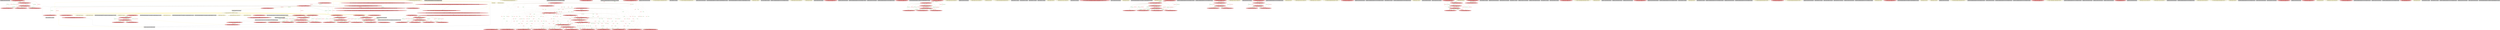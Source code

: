 
digraph G {


node4503 [fillcolor=grey,label="  %idxprom85 = zext i32 %49 to i64, !dbg !1479",shape=rectangle,style=filled ]
node4502 [fillcolor=lightcoral,label="  store i32 %inc156, i32* %i142, align 4, !dbg !1582",shape=ellipse,style=filled ]
node4501 [fillcolor=lightcoral,label="  %call170 = call dereferenceable(272) %class.std::basic_ostream* @_ZNSolsEj(%class.std::basic_ostream* %call169, i32 %101), !dbg !16081608",shape=ellipse,style=filled ]
node4500 [fillcolor=lightcoral,label="  %call166 = call dereferenceable(272) %class.std::basic_ostream* @_ZNSolsEj(%class.std::basic_ostream* %call165, i32 %100), !dbg !16011601",shape=ellipse,style=filled ]
node4498 [fillcolor=lightcoral,label="  store i32 0, i32* %i66, align 4, !dbg !1447",shape=ellipse,style=filled ]
node4496 [fillcolor=lightcoral,label="  %35 = load i32, i32* %i66, align 4, !dbg !1449",shape=ellipse,style=filled ]
node4492 [fillcolor=grey,label="  %arrayidx86 = getelementptr inbounds i32*, i32** %48, i64 %idxprom85, !dbg !1479",shape=rectangle,style=filled ]
node4490 [fillcolor=lightcoral,label="  %call102 = call i32 @_Z16get_matrix_valuePPjjj(i32** %60, i32 100, i32 3000), !dbg !1503",shape=ellipse,style=filled ]
node4489 [fillcolor=lemonchiffon,label="  br i1 %cmp48, label %for.body49, label %for.end65, !dbg !1418",shape=ellipse,style=filled ]
node4487 [fillcolor=grey,label="  %arrayidx125 = getelementptr inbounds i32, i32* %76, i64 %idxprom124, !dbg !1534",shape=rectangle,style=filled ]
node4482 [fillcolor=lightcoral,label="  %21 = load i32**, i32*** %a, align 8, !dbg !1397",shape=ellipse,style=filled ]
node4480 [fillcolor=lightcoral,label="  %80 = load i32, i32* %i105, align 4, !dbg !1540",shape=ellipse,style=filled ]
node4479 [fillcolor=grey,label="  %arrayidx118 = getelementptr inbounds i32*, i32** %69, i64 %idxprom117, !dbg !1529",shape=rectangle,style=filled ]
node4478 [fillcolor=lightcoral,label="  %40 = load i32*, i32** %arrayidx78, align 8, !dbg !1471",shape=ellipse,style=filled ]
node4505 [fillcolor=grey,label="  %idxprom120 = zext i32 %sub119 to i64, !dbg !1529",shape=rectangle,style=filled ]
node4476 [fillcolor=lightcoral,label="  store i32 %inc100, i32* %i66, align 4, !dbg !1498",shape=ellipse,style=filled ]
node4475 [fillcolor=grey,label="  %cmp26 = icmp ult i32 %18, 5, !dbg !1374",shape=rectangle,style=filled ]
node4493 [fillcolor=lightcoral,label="  %19 = load i32, i32* %i28, align 4, !dbg !1381",shape=ellipse,style=filled ]
node4473 [fillcolor=lemonchiffon,label="  br i1 %cmp140, label %for.body141, label %for.end160, !dbg !1562",shape=ellipse,style=filled ]
node4472 [fillcolor=grey,label="  %inc61 = add i32 %33, 1, !dbg !1436",shape=rectangle,style=filled ]
node4470 [fillcolor=lemonchiffon,label="  br i1 %cmp72, label %for.body73, label %for.end98, !dbg !1461",shape=ellipse,style=filled ]
node4468 [fillcolor=lemonchiffon,label="  br label %for.cond67, !dbg !1448",shape=ellipse,style=filled ]
node4467 [fillcolor=grey,label="  %cmp52 = icmp ult i32 %28, 3000, !dbg !1426",shape=rectangle,style=filled ]
node4466 [fillcolor=grey,label="  call void @llvm.dbg.declare(metadata i32* %j70, metadata !1610, metadata !DIExpression()), !dbg !1613",shape=rectangle,style=filled ]
node4459 [fillcolor=lightcoral,label="  %89 = load i32*, i32** %arrayidx147, align 8, !dbg !1572",shape=ellipse,style=filled ]
node4457 [fillcolor=lemonchiffon,label="  br label %for.cond29, !dbg !1380",shape=ellipse,style=filled ]
node4455 [fillcolor=grey,label="  %arrayidx104 = getelementptr inbounds [5 x i32], [5 x i32]* %experiments, i64 0, i64 %idxprom103, !dbg !1505",shape=rectangle,style=filled ]
node4454 [fillcolor=lightcoral,label="  %85 = load i32, i32* %j138, align 4, !dbg !1559",shape=ellipse,style=filled ]
node4452 [fillcolor=grey,label="  call void @llvm.dbg.declare(metadata i32* %i142, metadata !1720, metadata !DIExpression()), !dbg !1723",shape=rectangle,style=filled ]
node4450 [fillcolor=lemonchiffon,label="  br label %for.cond71, !dbg !1457",shape=ellipse,style=filled ]
node4448 [fillcolor=grey,label="  %rem = urem i32 %call35, 10, !dbg !1396",shape=rectangle,style=filled ]
node4447 [fillcolor=lightcoral,label="  %96 = load i32, i32* %j138, align 4, !dbg !1587",shape=ellipse,style=filled ]
node4446 [fillcolor=lightcoral,label="  store i32 %rem, i32* %arrayidx39, align 4, !dbg !1400",shape=ellipse,style=filled ]
node4443 [fillcolor=grey,label="  %arrayidx147 = getelementptr inbounds i32*, i32** %87, i64 %idxprom146, !dbg !1572",shape=rectangle,style=filled ]
node4441 [fillcolor=lemonchiffon,label="  br label %for.cond139, !dbg !1588, !llvm.loop !1589",shape=ellipse,style=filled ]
node4440 [fillcolor=lightcoral,label="  %call171 = call dereferenceable(272) %class.std::basic_ostream* @_ZStlsISt11char_traitsIcEERSt13basic_ostreamIcT_ES5_PKc(%class.std::basic_ostream* dereferenceable(272) %call170, i8* getelementptr inbounds ([9 x i8], [9 x i8]* @.str.2, i32 0, i32 0)), !dbg !16091609",shape=ellipse,style=filled ]
node4439 [fillcolor=lemonchiffon,label="  br label %for.inc158, !dbg !1586",shape=ellipse,style=filled ]
node4438 [fillcolor=lightcoral,label="  %101 = load i32, i32* %expn, align 4, !dbg !1607",shape=ellipse,style=filled ]
node4453 [fillcolor=grey,label="  %cmp144 = icmp ult i32 %86, 50, !dbg !1570",shape=rectangle,style=filled ]
node4437 [fillcolor=lightcoral,label="  %43 = load i32**, i32*** %b, align 8, !dbg !1475",shape=ellipse,style=filled ]
node4495 [fillcolor=grey,label="  %idxprom92 = zext i32 %54 to i64, !dbg !1488",shape=rectangle,style=filled ]
node4436 [fillcolor=grey,label="  %arrayidx78 = getelementptr inbounds i32*, i32** %38, i64 %idxprom77, !dbg !1471",shape=rectangle,style=filled ]
node4435 [fillcolor=lemonchiffon,label="  br label %if.end",shape=ellipse,style=filled ]
node4432 [fillcolor=lemonchiffon,label="  br label %if.end, !dbg !1604",shape=ellipse,style=filled ]
node4431 [fillcolor=lightcoral,label="  %70 = load i32, i32* %i105, align 4, !dbg !1530",shape=ellipse,style=filled ]
node4428 [fillcolor=grey,label="  %inc174 = add i32 %102, 1, !dbg !1612",shape=rectangle,style=filled ]
node4427 [fillcolor=lightcoral,label="  store i32 %inc174, i32* %expn, align 4, !dbg !1612",shape=ellipse,style=filled ]
node4426 [fillcolor=grey,label="  %cmp33 = icmp ult i32 %20, 1000, !dbg !1392",shape=rectangle,style=filled ]
node4425 [fillcolor=grey,label="  %arrayidx88 = getelementptr inbounds i32, i32* %50, i64 %idxprom87, !dbg !1479",shape=rectangle,style=filled ]
node4424 [fillcolor=lightcoral,label="  %50 = load i32*, i32** %arrayidx86, align 8, !dbg !1479",shape=ellipse,style=filled ]
node4423 [fillcolor=lightcoral,label="  %48 = load i32**, i32*** %c, align 8, !dbg !1479",shape=ellipse,style=filled ]
node4422 [fillcolor=grey,label="  call void @llvm.dbg.declare(metadata i32* %j, metadata !1542, metadata !DIExpression()), !dbg !1545",shape=rectangle,style=filled ]
node4421 [fillcolor=lightcoral,label="  %46 = load i32, i32* %j70, align 4, !dbg !1477",shape=ellipse,style=filled ]
node4419 [fillcolor=lemonchiffon,label="  br label %for.cond29, !dbg !1408, !llvm.loop !1409",shape=ellipse,style=filled ]
node4429 [fillcolor=grey,label="  %idxprom87 = zext i32 %51 to i64, !dbg !1479",shape=rectangle,style=filled ]
node4414 [fillcolor=lightcoral,label="  %34 = load i32, i32* %i46, align 4, !dbg !1441",shape=ellipse,style=filled ]
node4486 [fillcolor=lightcoral,label="  store i32 %78, i32* %arrayidx131, align 4, !dbg !1544",shape=ellipse,style=filled ]
node4483 [fillcolor=lightcoral,label="  %call167 = call dereferenceable(272) %class.std::basic_ostream* @_ZStlsISt11char_traitsIcEERSt13basic_ostreamIcT_ES5_PKc(%class.std::basic_ostream* dereferenceable(272) %call166, i8* getelementptr inbounds ([9 x i8], [9 x i8]* @.str.1, i32 0, i32 0)), !dbg !16021602",shape=ellipse,style=filled ]
node4412 [fillcolor=lemonchiffon,label="  br i1 %cmp164, label %if.then, label %if.else, !dbg !1597",shape=ellipse,style=filled ]
node4458 [fillcolor=lightcoral,label="  store i32 %inc44, i32* %i28, align 4, !dbg !1407",shape=ellipse,style=filled ]
node4411 [fillcolor=lemonchiffon,label="  br label %for.cond32, !dbg !1403, !llvm.loop !1404",shape=ellipse,style=filled ]
node4410 [fillcolor=lemonchiffon,label="  br label %for.inc43, !dbg !1406",shape=ellipse,style=filled ]
node4488 [fillcolor=lemonchiffon,label="  br i1 %cmp52, label %for.body53, label %for.end62, !dbg !1427",shape=ellipse,style=filled ]
node4409 [fillcolor=grey,label="  %inc64 = add i32 %34, 1, !dbg !1441",shape=rectangle,style=filled ]
node4449 [fillcolor=grey,label="  %inc136 = add i32 %84, 1, !dbg !1551",shape=rectangle,style=filled ]
node4408 [fillcolor=lightcoral,label="  %30 = load i32, i32* %i46, align 4, !dbg !1432",shape=ellipse,style=filled ]
node4407 [fillcolor=grey,label="  %inc90 = add i32 %52, 1, !dbg !1484",shape=rectangle,style=filled ]
node4491 [fillcolor=lightcoral,label="  %18 = load i32, i32* %expn, align 4, !dbg !1372",shape=ellipse,style=filled ]
node4445 [fillcolor=grey,label="  call void @llvm.dbg.declare(metadata i32* %i28, metadata !1533, metadata !DIExpression()), !dbg !1536",shape=rectangle,style=filled ]
node4404 [fillcolor=grey,label="  %inc44 = add i32 %26, 1, !dbg !1407",shape=rectangle,style=filled ]
node4403 [fillcolor=lightcoral,label="  store i32 0, i32* %i142, align 4, !dbg !1566",shape=ellipse,style=filled ]
node4400 [fillcolor=lemonchiffon,label="  br label %for.cond51, !dbg !1423",shape=ellipse,style=filled ]
node4399 [fillcolor=lemonchiffon,label="  br label %for.cond47, !dbg !1442, !llvm.loop !1443",shape=ellipse,style=filled ]
node4430 [fillcolor=lemonchiffon,label="  br label %for.inc173, !dbg !1611",shape=ellipse,style=filled ]
node4396 [fillcolor=grey,label="  %mul = mul i32 %42, %47, !dbg !1478",shape=rectangle,style=filled ]
node4305 [fillcolor=lightcoral,label="  call void @_Z4swapRjS_(i32* dereferenceable(4) %arrayidx149, i32* dereferenceable(4) %arrayidx154), !dbg !1580",shape=ellipse,style=filled ]
node4285 [fillcolor=grey,label="  %cmp111 = icmp ult i32 %63, 1500, !dbg !1522",shape=rectangle,style=filled ]
node4381 [fillcolor=lemonchiffon,label="  br label %for.inc60, !dbg !1435",shape=ellipse,style=filled ]
node4294 [fillcolor=grey,label="  call void @llvm.dbg.declare(metadata i32* %j109, metadata !1672, metadata !DIExpression()), !dbg !1675",shape=rectangle,style=filled ]
node4330 [fillcolor=lightcoral,label="  %94 = load i32, i32* %j138, align 4, !dbg !1579",shape=ellipse,style=filled ]
node4290 [fillcolor=lightcoral,label="  %47 = load i32, i32* %arrayidx84, align 4, !dbg !1475",shape=ellipse,style=filled ]
node4393 [fillcolor=lemonchiffon,label="  br label %for.cond74, !dbg !1466",shape=ellipse,style=filled ]
node4289 [fillcolor=lightcoral,label="  %63 = load i32, i32* %j109, align 4, !dbg !1520",shape=ellipse,style=filled ]
node4286 [fillcolor=lightcoral,label="  %67 = load i32, i32* %j109, align 4, !dbg !1527",shape=ellipse,style=filled ]
node4293 [fillcolor=grey,label="  %arrayidx116 = getelementptr inbounds i32, i32* %66, i64 %idxprom115, !dbg !1524",shape=rectangle,style=filled ]
node4361 [fillcolor=lightcoral,label="  %58 = load i32, i32* %j70, align 4, !dbg !1493",shape=ellipse,style=filled ]
node4320 [fillcolor=lightcoral,label="  %92 = load i32, i32* %i142, align 4, !dbg !1577",shape=ellipse,style=filled ]
node4282 [fillcolor=grey,label="  %arrayidx82 = getelementptr inbounds i32*, i32** %43, i64 %idxprom81, !dbg !1475",shape=rectangle,style=filled ]
node4279 [fillcolor=lightcoral,label="  %84 = load i32, i32* %i105, align 4, !dbg !1551",shape=ellipse,style=filled ]
node4277 [fillcolor=lightcoral,label="  store i32 %inc61, i32* %j50, align 4, !dbg !1436",shape=ellipse,style=filled ]
node4306 [fillcolor=lightcoral,label="  store i32 0, i32* %i28, align 4, !dbg !1379",shape=ellipse,style=filled ]
node4484 [fillcolor=lightcoral,label="  %61 = load i32, i32* %expn, align 4, !dbg !1504",shape=ellipse,style=filled ]
node4311 [fillcolor=lemonchiffon,label="  br label %for.cond110, !dbg !1547, !llvm.loop !1548",shape=ellipse,style=filled ]
node4327 [fillcolor=lightcoral,label="  %90 = load i32, i32* %j138, align 4, !dbg !1575",shape=ellipse,style=filled ]
node4348 [fillcolor=grey,label="  %cmp68 = icmp ult i32 %35, 100, !dbg !1451",shape=rectangle,style=filled ]
node4392 [fillcolor=lightcoral,label="  store i32 %inc41, i32* %j, align 4, !dbg !1402",shape=ellipse,style=filled ]
node4405 [fillcolor=grey,label="  %arrayidx57 = getelementptr inbounds i32*, i32** %29, i64 %idxprom56, !dbg !1431",shape=rectangle,style=filled ]
node4275 [fillcolor=lemonchiffon,label="  br label %for.inc99, !dbg !1497",shape=ellipse,style=filled ]
node4274 [fillcolor=lemonchiffon,label="  br label %for.cond106, !dbg !1552, !llvm.loop !1553",shape=ellipse,style=filled ]
node4383 [fillcolor=lemonchiffon,label="  br label %for.cond51, !dbg !1437, !llvm.loop !1438",shape=ellipse,style=filled ]
node4255 [fillcolor=lemonchiffon,label="  br i1 %cmp68, label %for.body69, label %for.end101, !dbg !1452",shape=ellipse,style=filled ]
node4460 [fillcolor=lightcoral,label="  %24 = load i32, i32* %j, align 4, !dbg !1399",shape=ellipse,style=filled ]
node4370 [fillcolor=lightcoral,label="  %38 = load i32**, i32*** %a, align 8, !dbg !1471",shape=ellipse,style=filled ]
node4451 [fillcolor=lightcoral,label="  %97 = load i32, i32* %expn, align 4, !dbg !1591",shape=ellipse,style=filled ]
node4307 [fillcolor=lightcoral,label="  store i32 0, i32* %j70, align 4, !dbg !1456",shape=ellipse,style=filled ]
node4300 [fillcolor=grey,label="  %idxprom113 = zext i32 %65 to i64, !dbg !1524",shape=rectangle,style=filled ]
node4462 [fillcolor=lightcoral,label="  %60 = load i32**, i32*** %c, align 8, !dbg !1502",shape=ellipse,style=filled ]
node4301 [fillcolor=lightcoral,label="  %62 = load i32, i32* %i105, align 4, !dbg !1511",shape=ellipse,style=filled ]
node4273 [fillcolor=grey,label="  %arrayidx114 = getelementptr inbounds i32*, i32** %64, i64 %idxprom113, !dbg !1524",shape=rectangle,style=filled ]
node4271 [fillcolor=grey,label="  %inc133 = add i32 %83, 1, !dbg !1546",shape=rectangle,style=filled ]
node4504 [fillcolor=lightcoral,label="  store i32 0, i32* %i105, align 4, !dbg !1509",shape=ellipse,style=filled ]
node4288 [fillcolor=lightcoral,label="  store i32 %add, i32* %arrayidx95, align 4, !dbg !1491",shape=ellipse,style=filled ]
node4269 [fillcolor=grey,label="  %arrayidx154 = getelementptr inbounds i32, i32* %93, i64 %idxprom153, !dbg !1576",shape=rectangle,style=filled ]
node4344 [fillcolor=lightcoral,label="  %42 = load i32, i32* %arrayidx80, align 4, !dbg !1471",shape=ellipse,style=filled ]
node4291 [fillcolor=lemonchiffon,label="  br label %for.cond110, !dbg !1519",shape=ellipse,style=filled ]
node4241 [fillcolor=grey,label="  %sub128 = sub i32 3000, %82, !dbg !1542",shape=rectangle,style=filled ]
node4246 [fillcolor=lightcoral,label="  %65 = load i32, i32* %i105, align 4, !dbg !1526",shape=ellipse,style=filled ]
node4302 [fillcolor=lightcoral,label="  %98 = load i32, i32* %arrayidx162, align 4, !dbg !1593",shape=ellipse,style=filled ]
node4243 [fillcolor=lightcoral,label="  %82 = load i32, i32* %j109, align 4, !dbg !1541",shape=ellipse,style=filled ]
node4268 [fillcolor=grey,label="  %cmp107 = icmp ult i32 %62, 100, !dbg !1513",shape=rectangle,style=filled ]
node4299 [fillcolor=lightcoral,label="  %25 = load i32, i32* %j, align 4, !dbg !1402",shape=ellipse,style=filled ]
node4296 [fillcolor=lightcoral,label="  %52 = load i32, i32* %k, align 4, !dbg !1484",shape=ellipse,style=filled ]
node4297 [fillcolor=lemonchiffon,label="  br label %for.inc135, !dbg !1550",shape=ellipse,style=filled ]
node4236 [fillcolor=lightcoral,label="  store i32 %inc133, i32* %j109, align 4, !dbg !1546",shape=ellipse,style=filled ]
node4283 [fillcolor=lightcoral,label="  store i32 %68, i32* %tmp, align 4, !dbg !1528",shape=ellipse,style=filled ]
node4263 [fillcolor=grey,label="  %sub = sub i32 3000, %72, !dbg !1532",shape=rectangle,style=filled ]
node4469 [fillcolor=lightcoral,label="  %68 = load i32, i32* %arrayidx116, align 4, !dbg !1524",shape=ellipse,style=filled ]
node4313 [fillcolor=grey,label="  %idxprom153 = zext i32 %94 to i64, !dbg !1576",shape=rectangle,style=filled ]
node4267 [fillcolor=lightcoral,label="  %71 = load i32*, i32** %arrayidx118, align 8, !dbg !1529",shape=ellipse,style=filled ]
node4340 [fillcolor=grey,label="  %cmp30 = icmp ult i32 %19, 100, !dbg !1383",shape=rectangle,style=filled ]
node4231 [fillcolor=grey,label="  %add = add i32 %57, 1, !dbg !1491",shape=rectangle,style=filled ]
node4250 [fillcolor=lightcoral,label="  %45 = load i32*, i32** %arrayidx82, align 8, !dbg !1475",shape=ellipse,style=filled ]
node4287 [fillcolor=grey,label="  call void @llvm.dbg.declare(metadata i32* %i66, metadata !1602, metadata !DIExpression()), !dbg !1604",shape=rectangle,style=filled ]
node4262 [fillcolor=grey,label="  %idxprom124 = zext i32 %77 to i64, !dbg !1534",shape=rectangle,style=filled ]
node4315 [fillcolor=grey,label="  %idxprom151 = zext i32 %sub150 to i64, !dbg !1576",shape=rectangle,style=filled ]
node4240 [fillcolor=grey,label="  %inc41 = add i32 %25, 1, !dbg !1402",shape=rectangle,style=filled ]
node4239 [fillcolor=grey,label="  %sub129 = sub i32 %sub128, 1, !dbg !1543",shape=rectangle,style=filled ]
node4266 [fillcolor=lightcoral,label="  %87 = load i32**, i32*** %c, align 8, !dbg !1572",shape=ellipse,style=filled ]
node4329 [fillcolor=lemonchiffon,label="  br i1 %cmp107, label %for.body108, label %for.end137, !dbg !1514",shape=ellipse,style=filled ]
node4332 [fillcolor=lemonchiffon,label="  br label %for.cond106, !dbg !1510",shape=ellipse,style=filled ]
node4304 [fillcolor=lemonchiffon,label="  br label %for.inc40, !dbg !1401",shape=ellipse,style=filled ]
node4373 [fillcolor=grey,label="  %idxprom77 = zext i32 %39 to i64, !dbg !1471",shape=rectangle,style=filled ]
node4477 [fillcolor=grey,label="  call void @llvm.dbg.declare(metadata i32* %j138, metadata !1712, metadata !DIExpression()), !dbg !1714",shape=rectangle,style=filled ]
node4278 [fillcolor=lightcoral,label="  store i32 %inc136, i32* %i105, align 4, !dbg !1551",shape=ellipse,style=filled ]
node4350 [fillcolor=grey,label="  %idxprom146 = zext i32 %88 to i64, !dbg !1572",shape=rectangle,style=filled ]
node4242 [fillcolor=grey,label="  %idxprom83 = zext i32 %46 to i64, !dbg !1475",shape=rectangle,style=filled ]
node4248 [fillcolor=lightcoral,label="  %81 = load i32*, i32** %arrayidx127, align 8, !dbg !1539",shape=ellipse,style=filled ]
node4499 [fillcolor=grey,label="  %arrayidx162 = getelementptr inbounds [5 x i32], [5 x i32]* %experiments, i64 0, i64 %idxprom161, !dbg !1593",shape=rectangle,style=filled ]
node4234 [fillcolor=lightcoral,label="  %36 = load i32, i32* %j70, align 4, !dbg !1458",shape=ellipse,style=filled ]
node4249 [fillcolor=lightcoral,label="  %79 = load i32**, i32*** %c, align 8, !dbg !1539",shape=ellipse,style=filled ]
node4238 [fillcolor=grey,label="  %idxprom130 = zext i32 %sub129 to i64, !dbg !1539",shape=rectangle,style=filled ]
node4257 [fillcolor=grey,label="  %arrayidx152 = getelementptr inbounds i32*, i32** %91, i64 %idxprom151, !dbg !1576",shape=rectangle,style=filled ]
node4497 [fillcolor=lightcoral,label="  store i32 %call102, i32* %arrayidx104, align 4, !dbg !1506",shape=ellipse,style=filled ]
node4463 [fillcolor=lightcoral,label="  %102 = load i32, i32* %expn, align 4, !dbg !1612",shape=ellipse,style=filled ]
node4235 [fillcolor=grey,label="  %sub119 = sub i32 %sub, 1, !dbg !1533",shape=rectangle,style=filled ]
node4251 [fillcolor=lemonchiffon,label="  br label %for.inc63, !dbg !1440",shape=ellipse,style=filled ]
node4343 [fillcolor=grey,label="  %inc100 = add i32 %59, 1, !dbg !1498",shape=rectangle,style=filled ]
node4401 [fillcolor=lightcoral,label="  %88 = load i32, i32* %i142, align 4, !dbg !1574",shape=ellipse,style=filled ]
node4244 [fillcolor=grey,label="  %arrayidx127 = getelementptr inbounds i32*, i32** %79, i64 %idxprom126, !dbg !1539",shape=rectangle,style=filled ]
node4382 [fillcolor=lightcoral,label="  %22 = load i32, i32* %i28, align 4, !dbg !1398",shape=ellipse,style=filled ]
node4494 [fillcolor=grey,label="  call void @llvm.dbg.declare(metadata i32* %i105, metadata !1664, metadata !DIExpression()), !dbg !1666",shape=rectangle,style=filled ]
node4434 [fillcolor=grey,label="  %idxprom56 = zext i32 %30 to i64, !dbg !1431",shape=rectangle,style=filled ]
node4391 [fillcolor=lightcoral,label="  %31 = load i32*, i32** %arrayidx57, align 8, !dbg !1431",shape=ellipse,style=filled ]
node4272 [fillcolor=grey,label="  %arrayidx93 = getelementptr inbounds i32*, i32** %53, i64 %idxprom92, !dbg !1488",shape=rectangle,style=filled ]
node4264 [fillcolor=lemonchiffon,label="  br i1 %cmp33, label %for.body34, label %for.end42, !dbg !1393",shape=ellipse,style=filled ]
node4415 [fillcolor=lightcoral,label="  store i32 %inc90, i32* %k, align 4, !dbg !1484",shape=ellipse,style=filled ]
node4270 [fillcolor=lightcoral,label="  %69 = load i32**, i32*** %c, align 8, !dbg !1529",shape=ellipse,style=filled ]
node4261 [fillcolor=lightcoral,label="  %75 = load i32, i32* %i105, align 4, !dbg !1535",shape=ellipse,style=filled ]
node4363 [fillcolor=lightcoral,label="  store i32 0, i32* %j50, align 4, !dbg !1422",shape=ellipse,style=filled ]
node4253 [fillcolor=lightcoral,label="  %83 = load i32, i32* %j109, align 4, !dbg !1546",shape=ellipse,style=filled ]
node4471 [fillcolor=lemonchiffon,label="  br i1 %cmp144, label %for.body145, label %for.end157, !dbg !1571",shape=ellipse,style=filled ]
node4321 [fillcolor=grey,label="  %idxprom115 = zext i32 %67 to i64, !dbg !1524",shape=rectangle,style=filled ]
node4292 [fillcolor=grey,label="  %inc156 = add i32 %95, 1, !dbg !1582",shape=rectangle,style=filled ]
node4252 [fillcolor=grey,label="  %rem55 = urem i32 %call54, 10, !dbg !1430",shape=rectangle,style=filled ]
node4433 [fillcolor=grey,label="  %cmp48 = icmp ult i32 %27, 1000, !dbg !1417",shape=rectangle,style=filled ]
node4260 [fillcolor=grey,label="  %idxprom122 = zext i32 %75 to i64, !dbg !1534",shape=rectangle,style=filled ]
node4258 [fillcolor=grey,label="  %arrayidx123 = getelementptr inbounds i32*, i32** %74, i64 %idxprom122, !dbg !1534",shape=rectangle,style=filled ]
node4259 [fillcolor=lemonchiffon,label="  br label %for.cond32, !dbg !1389",shape=ellipse,style=filled ]
node4352 [fillcolor=lightcoral,label="  %100 = load i32, i32* %expn, align 4, !dbg !1600",shape=ellipse,style=filled ]
node4308 [fillcolor=lightcoral,label="  %call172 = call dereferenceable(272) %class.std::basic_ostream* @_ZNSolsEPFRSoS_E(%class.std::basic_ostream* %call171, %class.std::basic_ostream* (%class.std::basic_ostream*)* @_ZSt4endlIcSt11char_traitsIcEERSt13basic_ostreamIT_T0_ES6_), !dbg !1610bg !1610",shape=ellipse,style=filled ]
node4481 [fillcolor=lightcoral,label="  %32 = load i32, i32* %j50, align 4, !dbg !1433",shape=ellipse,style=filled ]
node4360 [fillcolor=lightcoral,label="  %55 = load i32*, i32** %arrayidx93, align 8, !dbg !1488",shape=ellipse,style=filled ]
node4309 [fillcolor=lightcoral,label="  %call165 = call dereferenceable(272) %class.std::basic_ostream* @_ZStlsISt11char_traitsIcEERSt13basic_ostreamIcT_ES5_PKc(%class.std::basic_ostream* dereferenceable(272) @_ZSt4cout, i8* getelementptr inbounds ([12 x i8], [12 x i8]* @.str, i32 0, i32 0)), !dbg !15981598",shape=ellipse,style=filled ]
node4334 [fillcolor=lightcoral,label="  %73 = load i32, i32* %arrayidx121, align 4, !dbg !1529",shape=ellipse,style=filled ]
node4310 [fillcolor=lightcoral,label="  %64 = load i32**, i32*** %c, align 8, !dbg !1524",shape=ellipse,style=filled ]
node4474 [fillcolor=lemonchiffon,label="  br label %for.cond47, !dbg !1414",shape=ellipse,style=filled ]
node4312 [fillcolor=lightcoral,label="  store i32 %mul, i32* %arrayidx88, align 4, !dbg !1482",shape=ellipse,style=filled ]
node4406 [fillcolor=grey,label="  call void @llvm.dbg.declare(metadata i32* %j50, metadata !1576, metadata !DIExpression()), !dbg !1579",shape=rectangle,style=filled ]
node4303 [fillcolor=lemonchiffon,label="  br label %for.inc155, !dbg !1581",shape=ellipse,style=filled ]
node4390 [fillcolor=lightcoral,label="  %33 = load i32, i32* %j50, align 4, !dbg !1436",shape=ellipse,style=filled ]
node4314 [fillcolor=lightcoral,label="  %call169 = call dereferenceable(272) %class.std::basic_ostream* @_ZStlsISt11char_traitsIcEERSt13basic_ostreamIcT_ES5_PKc(%class.std::basic_ostream* dereferenceable(272) @_ZSt4cout, i8* getelementptr inbounds ([12 x i8], [12 x i8]* @.str, i32 0, i32 0)), !dbg !16051605",shape=ellipse,style=filled ]
node4444 [fillcolor=grey,label="  %idxprom161 = zext i32 %97 to i64, !dbg !1593",shape=rectangle,style=filled ]
node4254 [fillcolor=lightcoral,label="  %78 = load i32, i32* %tmp, align 4, !dbg !1538",shape=ellipse,style=filled ]
node4237 [fillcolor=lemonchiffon,label="  br label %for.inc132, !dbg !1545",shape=ellipse,style=filled ]
node4389 [fillcolor=grey,label="  %idxprom38 = zext i32 %24 to i64, !dbg !1397",shape=rectangle,style=filled ]
node4402 [fillcolor=lightcoral,label="  store i32 %inc64, i32* %i46, align 4, !dbg !1441",shape=ellipse,style=filled ]
node4316 [fillcolor=lightcoral,label="  store i32 0, i32* %j138, align 4, !dbg !1557",shape=ellipse,style=filled ]
node4317 [fillcolor=lightcoral,label="  %66 = load i32*, i32** %arrayidx114, align 8, !dbg !1524",shape=ellipse,style=filled ]
node4413 [fillcolor=lemonchiffon,label="  br i1 %cmp30, label %for.body31, label %for.end45, !dbg !1384",shape=ellipse,style=filled ]
node4318 [fillcolor=grey,label="  %arrayidx149 = getelementptr inbounds i32, i32* %89, i64 %idxprom148, !dbg !1572",shape=rectangle,style=filled ]
node4319 [fillcolor=grey,label="  %sub150 = sub i32 99, %92, !dbg !1578",shape=rectangle,style=filled ]
node4364 [fillcolor=grey,label="  %arrayidx84 = getelementptr inbounds i32, i32* %45, i64 %idxprom83, !dbg !1475",shape=rectangle,style=filled ]
node4461 [fillcolor=grey,label="  %arrayidx131 = getelementptr inbounds i32, i32* %81, i64 %idxprom130, !dbg !1539",shape=rectangle,style=filled ]
node4345 [fillcolor=lemonchiffon,label="  br label %for.cond25, !dbg !1613, !llvm.loop !1614",shape=ellipse,style=filled ]
node4322 [fillcolor=lightcoral,label="  %91 = load i32**, i32*** %c, align 8, !dbg !1576",shape=ellipse,style=filled ]
node4280 [fillcolor=lemonchiffon,label="  br i1 %cmp111, label %for.body112, label %for.end134, !dbg !1523",shape=ellipse,style=filled ]
node4337 [fillcolor=lightcoral,label="  %56 = load i32, i32* %j70, align 4, !dbg !1490",shape=ellipse,style=filled ]
node4456 [fillcolor=lightcoral,label="  %23 = load i32*, i32** %arrayidx37, align 8, !dbg !1397",shape=ellipse,style=filled ]
node4323 [fillcolor=grey,label="  %arrayidx121 = getelementptr inbounds i32, i32* %71, i64 %idxprom120, !dbg !1529",shape=rectangle,style=filled ]
node4416 [fillcolor=lightcoral,label="  %57 = load i32, i32* %arrayidx95, align 4, !dbg !1491",shape=ellipse,style=filled ]
node4245 [fillcolor=grey,label="  %idxprom126 = zext i32 %80 to i64, !dbg !1539",shape=rectangle,style=filled ]
node4324 [fillcolor=lightcoral,label="  store i32 %inc97, i32* %j70, align 4, !dbg !1493",shape=ellipse,style=filled ]
node4325 [fillcolor=grey,label="  %idxprom81 = zext i32 %44 to i64, !dbg !1475",shape=rectangle,style=filled ]
node4442 [fillcolor=grey,label="  %cmp164 = icmp eq i32 %98, %call163, !dbg !1596",shape=rectangle,style=filled ]
node4328 [fillcolor=grey,label="  %idxprom117 = zext i32 %70 to i64, !dbg !1529",shape=rectangle,style=filled ]
node4485 [fillcolor=lightcoral,label="  store i32 0, i32* %j109, align 4, !dbg !1518",shape=ellipse,style=filled ]
node4398 [fillcolor=lightcoral,label="  %call54 = call i32 @rand() #3, !dbg !1428",shape=ellipse,style=filled ]
node4276 [fillcolor=lightcoral,label="  %49 = load i32, i32* %i66, align 4, !dbg !1480",shape=ellipse,style=filled ]
node4326 [fillcolor=grey,label="  %idxprom148 = zext i32 %90 to i64, !dbg !1572",shape=rectangle,style=filled ]
node4333 [fillcolor=lightcoral,label="  %93 = load i32*, i32** %arrayidx152, align 8, !dbg !1576",shape=ellipse,style=filled ]
node4394 [fillcolor=lemonchiffon,label="  br label %for.cond74, !dbg !1485, !llvm.loop !1486",shape=ellipse,style=filled ]
node4359 [fillcolor=lightcoral,label="  %54 = load i32, i32* %i66, align 4, !dbg !1489",shape=ellipse,style=filled ]
node4387 [fillcolor=lemonchiffon,label="  br label %for.cond67, !dbg !1499, !llvm.loop !1500",shape=ellipse,style=filled ]
node4298 [fillcolor=lightcoral,label="  %95 = load i32, i32* %i142, align 4, !dbg !1582",shape=ellipse,style=filled ]
node4336 [fillcolor=lightcoral,label="  %call168 = call dereferenceable(272) %class.std::basic_ostream* @_ZNSolsEPFRSoS_E(%class.std::basic_ostream* %call167, %class.std::basic_ostream* (%class.std::basic_ostream*)* @_ZSt4endlIcSt11char_traitsIcEERSt13basic_ostreamIT_T0_ES6_), !dbg !1603bg !1603",shape=ellipse,style=filled ]
node4338 [fillcolor=lemonchiffon,label="  br label %for.cond139, !dbg !1558",shape=ellipse,style=filled ]
node4465 [fillcolor=grey,label="  %idxprom58 = zext i32 %32 to i64, !dbg !1431",shape=rectangle,style=filled ]
node4339 [fillcolor=lightcoral,label="  %27 = load i32, i32* %i46, align 4, !dbg !1415",shape=ellipse,style=filled ]
node4397 [fillcolor=grey,label="  %arrayidx39 = getelementptr inbounds i32, i32* %23, i64 %idxprom38, !dbg !1397",shape=rectangle,style=filled ]
node4295 [fillcolor=lemonchiffon,label="  br label %for.cond143, !dbg !1583, !llvm.loop !1584",shape=ellipse,style=filled ]
node4341 [fillcolor=lightcoral,label="  store i32 %inc159, i32* %j138, align 4, !dbg !1587",shape=ellipse,style=filled ]
node4346 [fillcolor=lemonchiffon,label="  br i1 %cmp26, label %for.body27, label %for.end175, !dbg !1375",shape=ellipse,style=filled ]
node4347 [fillcolor=lightcoral,label="  store i32 0, i32* %i46, align 4, !dbg !1413",shape=ellipse,style=filled ]
node4281 [fillcolor=lightcoral,label="  %37 = load i32, i32* %k, align 4, !dbg !1467",shape=ellipse,style=filled ]
node4265 [fillcolor=lightcoral,label="  %72 = load i32, i32* %j109, align 4, !dbg !1531",shape=ellipse,style=filled ]
node4342 [fillcolor=lightcoral,label="  %86 = load i32, i32* %i142, align 4, !dbg !1568",shape=ellipse,style=filled ]
node4384 [fillcolor=lightcoral,label="  store i32 %rem55, i32* %arrayidx59, align 4, !dbg !1434",shape=ellipse,style=filled ]
node4418 [fillcolor=lightcoral,label="  %44 = load i32, i32* %k, align 4, !dbg !1476",shape=ellipse,style=filled ]
node4349 [fillcolor=lightcoral,label="  %76 = load i32*, i32** %arrayidx123, align 8, !dbg !1534",shape=ellipse,style=filled ]
node4351 [fillcolor=lemonchiffon,label="  br i1 %cmp75, label %for.body76, label %for.end91, !dbg !1470",shape=ellipse,style=filled ]
node4464 [fillcolor=lemonchiffon,label="  br label %for.cond143, !dbg !1567",shape=ellipse,style=filled ]
node4353 [fillcolor=lightcoral,label="  %51 = load i32, i32* %j70, align 4, !dbg !1481",shape=ellipse,style=filled ]
node4354 [fillcolor=lightcoral,label="  store i32 0, i32* %k, align 4, !dbg !1465",shape=ellipse,style=filled ]
node4331 [fillcolor=lightcoral,label="  %99 = load i32**, i32*** %c, align 8, !dbg !1594",shape=ellipse,style=filled ]
node4376 [fillcolor=grey,label="  %arrayidx59 = getelementptr inbounds i32, i32* %31, i64 %idxprom58, !dbg !1431",shape=rectangle,style=filled ]
node4355 [fillcolor=lightcoral,label="  store i32 0, i32* %j, align 4, !dbg !1388",shape=ellipse,style=filled ]
node4356 [fillcolor=grey,label="  %cmp140 = icmp ult i32 %85, 3000, !dbg !1561",shape=rectangle,style=filled ]
node4357 [fillcolor=grey,label="  %cmp75 = icmp ult i32 %37, 1000, !dbg !1469",shape=rectangle,style=filled ]
node4358 [fillcolor=lightcoral,label="  %53 = load i32**, i32*** %c, align 8, !dbg !1488",shape=ellipse,style=filled ]
node4247 [fillcolor=lightcoral,label="  %20 = load i32, i32* %j, align 4, !dbg !1390",shape=ellipse,style=filled ]
node4362 [fillcolor=grey,label="  %idxprom94 = zext i32 %56 to i64, !dbg !1488",shape=rectangle,style=filled ]
node4365 [fillcolor=lightcoral,label="  %74 = load i32**, i32*** %c, align 8, !dbg !1534",shape=ellipse,style=filled ]
node4366 [fillcolor=grey,label="  call void @llvm.dbg.declare(metadata i32* %i46, metadata !1568, metadata !DIExpression()), !dbg !1570",shape=rectangle,style=filled ]
node4368 [fillcolor=lemonchiffon,label="  br label %for.inc96, !dbg !1492",shape=ellipse,style=filled ]
node4369 [fillcolor=lemonchiffon,label="  br label %for.cond71, !dbg !1494, !llvm.loop !1495",shape=ellipse,style=filled ]
node4417 [fillcolor=lightcoral,label="  %29 = load i32**, i32*** %b, align 8, !dbg !1431",shape=ellipse,style=filled ]
node4256 [fillcolor=lightcoral,label="  %77 = load i32, i32* %j109, align 4, !dbg !1536",shape=ellipse,style=filled ]
node4335 [fillcolor=lightcoral,label="  %call163 = call i32 @_Z16get_matrix_valuePPjjj(i32** %99, i32 100, i32 3000), !dbg !1595",shape=ellipse,style=filled ]
node4371 [fillcolor=grey,label="  %arrayidx80 = getelementptr inbounds i32, i32* %40, i64 %idxprom79, !dbg !1471",shape=rectangle,style=filled ]
node4375 [fillcolor=grey,label="  %idxprom79 = zext i32 %41 to i64, !dbg !1471",shape=rectangle,style=filled ]
node4367 [fillcolor=grey,label="  %arrayidx95 = getelementptr inbounds i32, i32* %55, i64 %idxprom94, !dbg !1488",shape=rectangle,style=filled ]
node4374 [fillcolor=lightcoral,label="  %call35 = call i32 @rand() #3, !dbg !1394",shape=ellipse,style=filled ]
node4420 [fillcolor=lemonchiffon,label="  br label %for.inc89, !dbg !1483",shape=ellipse,style=filled ]
node4284 [fillcolor=grey,label="  %inc159 = add i32 %96, 1, !dbg !1587",shape=rectangle,style=filled ]
node4233 [fillcolor=grey,label="  %idxprom103 = zext i32 %61 to i64, !dbg !1505",shape=rectangle,style=filled ]
node4372 [fillcolor=lightcoral,label="  %39 = load i32, i32* %i66, align 4, !dbg !1473",shape=ellipse,style=filled ]
node4377 [fillcolor=lightcoral,label="  store i32 %73, i32* %arrayidx125, align 4, !dbg !1537",shape=ellipse,style=filled ]
node4379 [fillcolor=grey,label="  %inc97 = add i32 %58, 1, !dbg !1493",shape=rectangle,style=filled ]
node4378 [fillcolor=grey,label="  %arrayidx37 = getelementptr inbounds i32*, i32** %21, i64 %idxprom36, !dbg !1397",shape=rectangle,style=filled ]
node4230 [fillcolor=lightcoral,label="  %59 = load i32, i32* %i66, align 4, !dbg !1498",shape=ellipse,style=filled ]
node4380 [fillcolor=grey,label="  %idxprom36 = zext i32 %22 to i64, !dbg !1397",shape=rectangle,style=filled ]
node4385 [fillcolor=lightcoral,label="  %28 = load i32, i32* %j50, align 4, !dbg !1424",shape=ellipse,style=filled ]
node4386 [fillcolor=lightcoral,label="  %26 = load i32, i32* %i28, align 4, !dbg !1407",shape=ellipse,style=filled ]
node4232 [fillcolor=grey,label="  %cmp72 = icmp ult i32 %36, 3000, !dbg !1460",shape=rectangle,style=filled ]
node4388 [fillcolor=grey,label="  call void @llvm.dbg.declare(metadata i32* %k, metadata !1619, metadata !DIExpression()), !dbg !1622",shape=rectangle,style=filled ]
node4395 [fillcolor=lightcoral,label="  %41 = load i32, i32* %k, align 4, !dbg !1474",shape=ellipse,style=filled ]

node4384->node4248 [style=dotted,color=forestgreen,label="T|Conf",penwidth=1.0,fontcolor=forestgreen ]
node4349->node4384 [style=dotted,color=firebrick3,label="A|Conf",penwidth=1.0,fontcolor=firebrick3 ]
node4384->node4349 [style=dotted,color=forestgreen,label="T|Conf",penwidth=1.0,fontcolor=forestgreen ]
node4267->node4384 [style=dotted,color=firebrick3,label="A|Conf",penwidth=1.0,fontcolor=firebrick3 ]
node4384->node4267 [style=dotted,color=forestgreen,label="T|Conf",penwidth=1.0,fontcolor=forestgreen ]
node4384->node4469 [style=dotted,color=forestgreen,label="T|Conf",penwidth=1.0,fontcolor=forestgreen ]
node4384->node4317 [style=dotted,color=forestgreen,label="T|Conf",penwidth=1.0,fontcolor=forestgreen ]
node4455->node4497 [style=solid,color=black,label="",penwidth=0.5,fontcolor=black ]
node4384->node4333 [style=dotted,color=forestgreen,label="T|Conf",penwidth=1.0,fontcolor=forestgreen ]
node4412->node4432 [style=solid,color=gold,label="C",penwidth=1.0,fontcolor=gold ]
node4339->node4347 [style=solid,color=firebrick3,label="A|indep|Const",penwidth=1.0,fontcolor=firebrick3 ]
node4416->node4486 [style=dotted,color=firebrick3,label="A|Conf",penwidth=1.0,fontcolor=firebrick3 ]
node4486->node4416 [style=dotted,color=forestgreen,label="T|Conf",penwidth=1.0,fontcolor=forestgreen ]
node4250->node4446 [style=dotted,color=firebrick3,label="A|Conf",penwidth=1.0,fontcolor=firebrick3 ]
node4446->node4250 [style=dotted,color=forestgreen,label="T|Conf",penwidth=1.0,fontcolor=forestgreen ]
node4496->node4498 [style=solid,color=firebrick3,label="A|indep|Const",penwidth=1.0,fontcolor=firebrick3 ]
node4499->node4302 [style=solid,color=black,label="",penwidth=0.5,fontcolor=black ]
node4384->node4250 [style=dotted,color=forestgreen,label="T|Conf",penwidth=1.0,fontcolor=forestgreen ]
node4391->node4384 [style=dotted,color=firebrick3,label="A|Conf",penwidth=1.0,fontcolor=firebrick3 ]
node4341->node4327 [style=solid,color=forestgreen,label="T|indep|Const",penwidth=1.0,fontcolor=forestgreen ]
node4307->node4361 [style=solid,color=forestgreen,label="T|indep|Const",penwidth=1.0,fontcolor=forestgreen ]
node4418->node4354 [style=solid,color=firebrick3,label="A|indep|Const",penwidth=1.0,fontcolor=firebrick3 ]
node4354->node4418 [style=solid,color=forestgreen,label="T|indep|Const",penwidth=1.0,fontcolor=forestgreen ]
node4334->node4312 [style=dotted,color=firebrick3,label="A|Conf",penwidth=1.0,fontcolor=firebrick3 ]
node4312->node4334 [style=dotted,color=forestgreen,label="T|Conf",penwidth=1.0,fontcolor=forestgreen ]
node4312->node4459 [style=dotted,color=forestgreen,label="T|Conf",penwidth=1.0,fontcolor=forestgreen ]
node4498->node4359 [style=solid,color=forestgreen,label="T|indep|Const",penwidth=1.0,fontcolor=forestgreen ]
node4359->node4498 [style=solid,color=firebrick3,label="A|indep|Const",penwidth=1.0,fontcolor=firebrick3 ]
node4317->node4384 [style=dotted,color=firebrick3,label="A|Conf",penwidth=1.0,fontcolor=firebrick3 ]
node4360->node4312 [style=dotted,color=firebrick3,label="A|Conf",penwidth=1.0,fontcolor=firebrick3 ]
node4312->node4478 [style=dotted,color=forestgreen,label="T|Conf",penwidth=1.0,fontcolor=forestgreen ]
node4296->node4354 [style=solid,color=firebrick3,label="A|indep|Const",penwidth=1.0,fontcolor=firebrick3 ]
node4354->node4296 [style=solid,color=forestgreen,label="T|indep|Const",penwidth=1.0,fontcolor=forestgreen ]
node4395->node4415 [style=solid,color=firebrick3,label="A|indep|Const",penwidth=1.0,fontcolor=firebrick3 ]
node4415->node4395 [style=solid,color=forestgreen,label="T|indep|Const",penwidth=1.0,fontcolor=forestgreen ]
node4415->node4281 [style=solid,color=forestgreen,label="T|indep|Const",penwidth=1.0,fontcolor=forestgreen ]
node4296->node4415 [style=solid,color=firebrick3,label="A|indep|Const",penwidth=1.0,fontcolor=firebrick3 ]
node4415->node4296 [style=solid,color=forestgreen,label="T|indep|Const",penwidth=1.0,fontcolor=forestgreen ]
node4247->node4355 [style=solid,color=firebrick3,label="A|indep|Const",penwidth=1.0,fontcolor=firebrick3 ]
node4493->node4458 [style=solid,color=firebrick3,label="A|indep|Const",penwidth=1.0,fontcolor=firebrick3 ]
node4347->node4414 [style=solid,color=forestgreen,label="T|indep|Const",penwidth=1.0,fontcolor=forestgreen ]
node4463->node4427 [style=solid,color=firebrick3,label="A|indep|Const",penwidth=1.0,fontcolor=firebrick3 ]
node4408->node4402 [style=solid,color=firebrick3,label="A|indep|Const",penwidth=1.0,fontcolor=firebrick3 ]
node4460->node4355 [style=solid,color=firebrick3,label="A|indep|Const",penwidth=1.0,fontcolor=firebrick3 ]
node4312->node4344 [style=dotted,color=forestgreen,label="T|Conf",penwidth=1.0,fontcolor=forestgreen ]
node4344->node4312 [style=dotted,color=firebrick3,label="A|Conf",penwidth=1.0,fontcolor=firebrick3 ]
node4458->node4382 [style=solid,color=forestgreen,label="T|indep|Const",penwidth=1.0,fontcolor=forestgreen ]
node4458->node4493 [style=solid,color=forestgreen,label="T|indep|Const",penwidth=1.0,fontcolor=forestgreen ]
node4502->node4342 [style=solid,color=forestgreen,label="T|indep|Const",penwidth=1.0,fontcolor=forestgreen ]
node4342->node4502 [style=solid,color=firebrick3,label="A|indep|Const",penwidth=1.0,fontcolor=firebrick3 ]
node4312->node4456 [style=dotted,color=forestgreen,label="T|Conf",penwidth=1.0,fontcolor=forestgreen ]
node4424->node4377 [style=dotted,color=firebrick3,label="A|Conf",penwidth=1.0,fontcolor=firebrick3 ]
node4377->node4424 [style=dotted,color=forestgreen,label="T|Conf",penwidth=1.0,fontcolor=forestgreen ]
node4247->node4392 [style=solid,color=firebrick3,label="A|indep|Const",penwidth=1.0,fontcolor=firebrick3 ]
node4392->node4247 [style=solid,color=forestgreen,label="T|indep|Const",penwidth=1.0,fontcolor=forestgreen ]
node4355->node4247 [style=solid,color=forestgreen,label="T|indep|Const",penwidth=1.0,fontcolor=forestgreen ]
node4316->node4447 [style=solid,color=forestgreen,label="T|indep|Const",penwidth=1.0,fontcolor=forestgreen ]
node4392->node4299 [style=solid,color=forestgreen,label="T|indep|Const",penwidth=1.0,fontcolor=forestgreen ]
node4354->node4395 [style=solid,color=forestgreen,label="T|indep|Const",penwidth=1.0,fontcolor=forestgreen ]
node4334->node4377 [style=dotted,color=firebrick3,label="A|Conf",penwidth=1.0,fontcolor=firebrick3 ]
node4286->node4236 [style=solid,color=firebrick3,label="A|indep|Const",penwidth=1.0,fontcolor=firebrick3 ]
node4377->node4334 [style=dotted,color=forestgreen,label="T|Conf",penwidth=1.0,fontcolor=forestgreen ]
node4347->node4339 [style=solid,color=forestgreen,label="T|indep|Const",penwidth=1.0,fontcolor=forestgreen ]
node4446->node4360 [style=dotted,color=forestgreen,label="T|Conf",penwidth=1.0,fontcolor=forestgreen ]
node4288->node4250 [style=dotted,color=forestgreen,label="T|Conf",penwidth=1.0,fontcolor=forestgreen ]
node4360->node4446 [style=dotted,color=firebrick3,label="A|Conf",penwidth=1.0,fontcolor=firebrick3 ]
node4355->node4460 [style=solid,color=forestgreen,label="T|indep|Const",penwidth=1.0,fontcolor=forestgreen ]
node4456->node4377 [style=dotted,color=firebrick3,label="A|Conf",penwidth=1.0,fontcolor=firebrick3 ]
node4299->node4355 [style=solid,color=firebrick3,label="A|indep|Const",penwidth=1.0,fontcolor=firebrick3 ]
node4355->node4299 [style=solid,color=forestgreen,label="T|indep|Const",penwidth=1.0,fontcolor=forestgreen ]
node4317->node4312 [style=dotted,color=firebrick3,label="A|Conf",penwidth=1.0,fontcolor=firebrick3 ]
node4416->node4377 [style=dotted,color=firebrick3,label="A|Conf",penwidth=1.0,fontcolor=firebrick3 ]
node4236->node4286 [style=solid,color=forestgreen,label="T|indep|Const",penwidth=1.0,fontcolor=forestgreen ]
node4377->node4416 [style=dotted,color=forestgreen,label="T|Conf",penwidth=1.0,fontcolor=forestgreen ]
node4324->node4337 [style=solid,color=forestgreen,label="T|indep|Const",penwidth=1.0,fontcolor=forestgreen ]
node4267->node4446 [style=dotted,color=firebrick3,label="A|Conf",penwidth=1.0,fontcolor=firebrick3 ]
node4446->node4267 [style=dotted,color=forestgreen,label="T|Conf",penwidth=1.0,fontcolor=forestgreen ]
node4456->node4446 [style=dotted,color=firebrick3,label="A|Conf",penwidth=1.0,fontcolor=firebrick3 ]
node4446->node4456 [style=dotted,color=forestgreen,label="T|Conf",penwidth=1.0,fontcolor=forestgreen ]
node4312->node4290 [style=dotted,color=forestgreen,label="T|Conf",penwidth=1.0,fontcolor=forestgreen ]
node4290->node4312 [style=dotted,color=firebrick3,label="A|Conf",penwidth=1.0,fontcolor=firebrick3 ]
node4469->node4446 [style=dotted,color=firebrick3,label="A|Conf",penwidth=1.0,fontcolor=firebrick3 ]
node4446->node4469 [style=dotted,color=forestgreen,label="T|Conf",penwidth=1.0,fontcolor=forestgreen ]
node4363->node4481 [style=solid,color=forestgreen,label="T|indep|Const",penwidth=1.0,fontcolor=forestgreen ]
node4278->node4431 [style=solid,color=forestgreen,label="T|indep|Const",penwidth=1.0,fontcolor=forestgreen ]
node4431->node4278 [style=solid,color=firebrick3,label="A|indep|Const",penwidth=1.0,fontcolor=firebrick3 ]
node4446->node4334 [style=dotted,color=forestgreen,label="T|Conf",penwidth=1.0,fontcolor=forestgreen ]
node4312->node4391 [style=dotted,color=forestgreen,label="T|Conf",penwidth=1.0,fontcolor=forestgreen ]
node4412->node4438 [style=solid,color=gold,label="C",penwidth=1.0,fontcolor=gold ]
node4277->node4390 [style=solid,color=forestgreen,label="T|indep|Const",penwidth=1.0,fontcolor=forestgreen ]
node4486->node4459 [style=dotted,color=forestgreen,label="T|Conf",penwidth=1.0,fontcolor=forestgreen ]
node4460->node4392 [style=solid,color=firebrick3,label="A|indep|Const",penwidth=1.0,fontcolor=firebrick3 ]
node4414->node4402 [style=solid,color=firebrick3,label="A|indep|Const",penwidth=1.0,fontcolor=firebrick3 ]
node4346->node4335 [style=solid,color=gold,label="C",penwidth=1.0,fontcolor=gold ]
node4372->node4476 [style=solid,color=firebrick3,label="A|indep|Const",penwidth=1.0,fontcolor=firebrick3 ]
node4384->node4391 [style=dotted,color=forestgreen,label="T|Conf",penwidth=1.0,fontcolor=forestgreen ]
node4416->node4446 [style=dotted,color=firebrick3,label="A|Conf",penwidth=1.0,fontcolor=firebrick3 ]
node4384->node4424 [style=dotted,color=forestgreen,label="T|Conf",penwidth=1.0,fontcolor=forestgreen ]
node4498->node4276 [style=solid,color=forestgreen,label="T|indep|Const",penwidth=1.0,fontcolor=forestgreen ]
node4346->node4331 [style=solid,color=gold,label="C",penwidth=1.0,fontcolor=gold ]
node4395->node4354 [style=solid,color=firebrick3,label="A|indep|Const",penwidth=1.0,fontcolor=firebrick3 ]
node4276->node4498 [style=solid,color=firebrick3,label="A|indep|Const",penwidth=1.0,fontcolor=firebrick3 ]
node4403->node4342 [style=solid,color=forestgreen,label="T|indep|Const",penwidth=1.0,fontcolor=forestgreen ]
node4301->node4278 [style=solid,color=firebrick3,label="A|indep|Const",penwidth=1.0,fontcolor=firebrick3 ]
node4446->node4349 [style=dotted,color=forestgreen,label="T|Conf",penwidth=1.0,fontcolor=forestgreen ]
node4360->node4288 [style=dotted,color=firebrick3,label="A|Conf",penwidth=1.0,fontcolor=firebrick3 ]
node4349->node4446 [style=dotted,color=firebrick3,label="A|Conf",penwidth=1.0,fontcolor=firebrick3 ]
node4498->node4372 [style=solid,color=forestgreen,label="T|indep|Const",penwidth=1.0,fontcolor=forestgreen ]
node4384->node4459 [style=dotted,color=forestgreen,label="T|Conf",penwidth=1.0,fontcolor=forestgreen ]
node4401->node4502 [style=solid,color=firebrick3,label="A|indep|Const",penwidth=1.0,fontcolor=firebrick3 ]
node4377->node4469 [style=dotted,color=forestgreen,label="T|Conf",penwidth=1.0,fontcolor=forestgreen ]
node4486->node4349 [style=dotted,color=forestgreen,label="T|Conf",penwidth=1.0,fontcolor=forestgreen ]
node4312->node4317 [style=dotted,color=forestgreen,label="T|Conf",penwidth=1.0,fontcolor=forestgreen ]
node4427->node4438 [style=solid,color=forestgreen,label="T|indep|Const",penwidth=1.0,fontcolor=forestgreen ]
node4248->node4384 [style=dotted,color=firebrick3,label="A|Conf",penwidth=1.0,fontcolor=firebrick3 ]
node4230->node4476 [style=solid,color=firebrick3,label="A|indep|Const",penwidth=1.0,fontcolor=firebrick3 ]
node4476->node4230 [style=solid,color=forestgreen,label="T|indep|Const",penwidth=1.0,fontcolor=forestgreen ]
node4377->node4391 [style=dotted,color=forestgreen,label="T|Conf",penwidth=1.0,fontcolor=forestgreen ]
node4427->node4352 [style=solid,color=forestgreen,label="T|indep|Const",penwidth=1.0,fontcolor=forestgreen ]
node4391->node4312 [style=dotted,color=firebrick3,label="A|Conf",penwidth=1.0,fontcolor=firebrick3 ]
node4352->node4500 [style=solid,color=black,label="",penwidth=0.5,fontcolor=black ]
node4236->node4265 [style=solid,color=forestgreen,label="T|indep|Const",penwidth=1.0,fontcolor=forestgreen ]
node4248->node4312 [style=dotted,color=firebrick3,label="A|Conf",penwidth=1.0,fontcolor=firebrick3 ]
node4346->node4345 [style=solid,color=gold,label="C",penwidth=1.0,fontcolor=gold ]
node4335->node4442 [style=solid,color=black,label="",penwidth=0.5,fontcolor=black ]
node4243->node4236 [style=solid,color=firebrick3,label="A|indep|Const",penwidth=1.0,fontcolor=firebrick3 ]
node4459->node4377 [style=dotted,color=firebrick3,label="A|Conf",penwidth=1.0,fontcolor=firebrick3 ]
node4391->node4486 [style=dotted,color=firebrick3,label="A|Conf",penwidth=1.0,fontcolor=firebrick3 ]
node4504->node4246 [style=solid,color=forestgreen,label="T|indep|Const",penwidth=1.0,fontcolor=forestgreen ]
node4346->node4457 [style=solid,color=gold,label="C",penwidth=1.0,fontcolor=gold ]
node4403->node4320 [style=solid,color=forestgreen,label="T|indep|Const",penwidth=1.0,fontcolor=forestgreen ]
node4337->node4307 [style=solid,color=firebrick3,label="A|indep|Const",penwidth=1.0,fontcolor=firebrick3 ]
node4248->node4377 [style=dotted,color=firebrick3,label="A|Conf",penwidth=1.0,fontcolor=firebrick3 ]
node4246->node4504 [style=solid,color=firebrick3,label="A|indep|Const",penwidth=1.0,fontcolor=firebrick3 ]
node4476->node4372 [style=solid,color=forestgreen,label="T|indep|Const",penwidth=1.0,fontcolor=forestgreen ]
node4485->node4286 [style=solid,color=forestgreen,label="T|indep|Const",penwidth=1.0,fontcolor=forestgreen ]
node4480->node4504 [style=solid,color=firebrick3,label="A|indep|Const",penwidth=1.0,fontcolor=firebrick3 ]
node4485->node4256 [style=solid,color=forestgreen,label="T|indep|Const",penwidth=1.0,fontcolor=forestgreen ]
node4478->node4288 [style=dotted,color=firebrick3,label="A|Conf",penwidth=1.0,fontcolor=firebrick3 ]
node4256->node4485 [style=solid,color=firebrick3,label="A|indep|Const",penwidth=1.0,fontcolor=firebrick3 ]
node4421->node4324 [style=solid,color=firebrick3,label="A|indep|Const",penwidth=1.0,fontcolor=firebrick3 ]
node4485->node4243 [style=solid,color=forestgreen,label="T|indep|Const",penwidth=1.0,fontcolor=forestgreen ]
node4327->node4316 [style=solid,color=firebrick3,label="A|indep|Const",penwidth=1.0,fontcolor=firebrick3 ]
node4250->node4486 [style=dotted,color=firebrick3,label="A|Conf",penwidth=1.0,fontcolor=firebrick3 ]
node4361->node4324 [style=solid,color=firebrick3,label="A|indep|Const",penwidth=1.0,fontcolor=firebrick3 ]
node4333->node4288 [style=dotted,color=firebrick3,label="A|Conf",penwidth=1.0,fontcolor=firebrick3 ]
node4298->node4502 [style=solid,color=firebrick3,label="A|indep|Const",penwidth=1.0,fontcolor=firebrick3 ]
node4236->node4256 [style=solid,color=forestgreen,label="T|indep|Const",penwidth=1.0,fontcolor=forestgreen ]
node4504->node4480 [style=solid,color=forestgreen,label="T|indep|Const",penwidth=1.0,fontcolor=forestgreen ]
node4456->node4288 [style=dotted,color=firebrick3,label="A|Conf",penwidth=1.0,fontcolor=firebrick3 ]
node4288->node4317 [style=dotted,color=forestgreen,label="T|Conf",penwidth=1.0,fontcolor=forestgreen ]
node4306->node4493 [style=solid,color=forestgreen,label="T|indep|Const",penwidth=1.0,fontcolor=forestgreen ]
node4317->node4288 [style=dotted,color=firebrick3,label="A|Conf",penwidth=1.0,fontcolor=firebrick3 ]
node4412->node4308 [style=solid,color=gold,label="C",penwidth=1.0,fontcolor=gold ]
node4469->node4288 [style=dotted,color=firebrick3,label="A|Conf",penwidth=1.0,fontcolor=firebrick3 ]
node4486->node4250 [style=dotted,color=forestgreen,label="T|Conf",penwidth=1.0,fontcolor=forestgreen ]
node4288->node4267 [style=dotted,color=forestgreen,label="T|Conf",penwidth=1.0,fontcolor=forestgreen ]
node4230->node4498 [style=solid,color=firebrick3,label="A|indep|Const",penwidth=1.0,fontcolor=firebrick3 ]
node4377->node4456 [style=dotted,color=forestgreen,label="T|Conf",penwidth=1.0,fontcolor=forestgreen ]
node4346->node4462 [style=solid,color=gold,label="C",penwidth=1.0,fontcolor=gold ]
node4267->node4288 [style=dotted,color=firebrick3,label="A|Conf",penwidth=1.0,fontcolor=firebrick3 ]
node4346->node4475 [style=solid,color=gold,label="C",penwidth=1.0,fontcolor=gold ]
node4248->node4288 [style=dotted,color=firebrick3,label="A|Conf",penwidth=1.0,fontcolor=firebrick3 ]
node4277->node4481 [style=solid,color=forestgreen,label="T|indep|Const",penwidth=1.0,fontcolor=forestgreen ]
node4346->node4316 [style=solid,color=gold,label="C",penwidth=1.0,fontcolor=gold ]
node4298->node4403 [style=solid,color=firebrick3,label="A|indep|Const",penwidth=1.0,fontcolor=firebrick3 ]
node4377->node4333 [style=dotted,color=forestgreen,label="T|Conf",penwidth=1.0,fontcolor=forestgreen ]
node4330->node4341 [style=solid,color=firebrick3,label="A|indep|Const",penwidth=1.0,fontcolor=firebrick3 ]
node4333->node4377 [style=dotted,color=firebrick3,label="A|Conf",penwidth=1.0,fontcolor=firebrick3 ]
node4469->node4312 [style=dotted,color=firebrick3,label="A|Conf",penwidth=1.0,fontcolor=firebrick3 ]
node4333->node4486 [style=dotted,color=firebrick3,label="A|Conf",penwidth=1.0,fontcolor=firebrick3 ]
node4288->node4334 [style=dotted,color=forestgreen,label="T|Conf",penwidth=1.0,fontcolor=forestgreen ]
node4377->node4459 [style=dotted,color=forestgreen,label="T|Conf",penwidth=1.0,fontcolor=forestgreen ]
node4377->node4290 [style=dotted,color=forestgreen,label="T|Conf",penwidth=1.0,fontcolor=forestgreen ]
node4416->node4312 [style=dotted,color=firebrick3,label="A|Conf",penwidth=1.0,fontcolor=firebrick3 ]
node4254->node4283 [style=solid,color=firebrick3,label="A|indep|Const",penwidth=1.0,fontcolor=firebrick3 ]
node4346->node4504 [style=solid,color=gold,label="C",penwidth=1.0,fontcolor=gold ]
node4427->node4463 [style=solid,color=forestgreen,label="T|indep|Const",penwidth=1.0,fontcolor=forestgreen ]
node4312->node4469 [style=dotted,color=forestgreen,label="T|Conf",penwidth=1.0,fontcolor=forestgreen ]
node4256->node4236 [style=solid,color=firebrick3,label="A|indep|Const",penwidth=1.0,fontcolor=firebrick3 ]
node4421->node4307 [style=solid,color=firebrick3,label="A|indep|Const",penwidth=1.0,fontcolor=firebrick3 ]
node4391->node4446 [style=dotted,color=firebrick3,label="A|Conf",penwidth=1.0,fontcolor=firebrick3 ]
node4288->node4344 [style=dotted,color=forestgreen,label="T|Conf",penwidth=1.0,fontcolor=forestgreen ]
node4486->node4333 [style=dotted,color=forestgreen,label="T|Conf",penwidth=1.0,fontcolor=forestgreen ]
node4346->node4412 [style=solid,color=gold,label="C",penwidth=1.0,fontcolor=gold ]
node4486->node4424 [style=dotted,color=forestgreen,label="T|Conf",penwidth=1.0,fontcolor=forestgreen ]
node4458->node4386 [style=solid,color=forestgreen,label="T|indep|Const",penwidth=1.0,fontcolor=forestgreen ]
node4486->node4469 [style=dotted,color=forestgreen,label="T|Conf",penwidth=1.0,fontcolor=forestgreen ]
node4346->node4306 [style=solid,color=gold,label="C",penwidth=1.0,fontcolor=gold ]
node4391->node4377 [style=dotted,color=firebrick3,label="A|Conf",penwidth=1.0,fontcolor=firebrick3 ]
node4261->node4278 [style=solid,color=firebrick3,label="A|indep|Const",penwidth=1.0,fontcolor=firebrick3 ]
node4278->node4261 [style=solid,color=forestgreen,label="T|indep|Const",penwidth=1.0,fontcolor=forestgreen ]
node4267->node4312 [style=dotted,color=firebrick3,label="A|Conf",penwidth=1.0,fontcolor=firebrick3 ]
node4412->node4309 [style=solid,color=gold,label="C",penwidth=1.0,fontcolor=gold ]
node4363->node4385 [style=solid,color=forestgreen,label="T|indep|Const",penwidth=1.0,fontcolor=forestgreen ]
node4312->node4416 [style=dotted,color=forestgreen,label="T|Conf",penwidth=1.0,fontcolor=forestgreen ]
node4288->node4469 [style=dotted,color=forestgreen,label="T|Conf",penwidth=1.0,fontcolor=forestgreen ]
node4478->node4377 [style=dotted,color=firebrick3,label="A|Conf",penwidth=1.0,fontcolor=firebrick3 ]
node4306->node4382 [style=solid,color=forestgreen,label="T|indep|Const",penwidth=1.0,fontcolor=forestgreen ]
node4459->node4312 [style=dotted,color=firebrick3,label="A|Conf",penwidth=1.0,fontcolor=firebrick3 ]
node4478->node4312 [style=dotted,color=firebrick3,label="A|Conf",penwidth=1.0,fontcolor=firebrick3 ]
node4302->node4442 [style=solid,color=black,label="",penwidth=0.5,fontcolor=black ]
node4288->node4248 [style=dotted,color=forestgreen,label="T|Conf",penwidth=1.0,fontcolor=forestgreen ]
node4377->node4250 [style=dotted,color=forestgreen,label="T|Conf",penwidth=1.0,fontcolor=forestgreen ]
node4346->node4477 [style=solid,color=gold,label="C",penwidth=1.0,fontcolor=gold ]
node4344->node4486 [style=dotted,color=firebrick3,label="A|Conf",penwidth=1.0,fontcolor=firebrick3 ]
node4346->node4444 [style=solid,color=gold,label="C",penwidth=1.0,fontcolor=gold ]
node4363->node4390 [style=solid,color=forestgreen,label="T|indep|Const",penwidth=1.0,fontcolor=forestgreen ]
node4346->node4451 [style=solid,color=gold,label="C",penwidth=1.0,fontcolor=gold ]
node4346->node4455 [style=solid,color=gold,label="C",penwidth=1.0,fontcolor=gold ]
node4346->node4332 [style=solid,color=gold,label="C",penwidth=1.0,fontcolor=gold ]
node4456->node4384 [style=dotted,color=firebrick3,label="A|Conf",penwidth=1.0,fontcolor=firebrick3 ]
node4412->node4314 [style=solid,color=gold,label="C",penwidth=1.0,fontcolor=gold ]
node4312->node4360 [style=dotted,color=forestgreen,label="T|Conf",penwidth=1.0,fontcolor=forestgreen ]
node4424->node4288 [style=dotted,color=firebrick3,label="A|Conf",penwidth=1.0,fontcolor=firebrick3 ]
node4359->node4476 [style=solid,color=firebrick3,label="A|indep|Const",penwidth=1.0,fontcolor=firebrick3 ]
node4384->node4416 [style=dotted,color=forestgreen,label="T|Conf",penwidth=1.0,fontcolor=forestgreen ]
node4384->node4478 [style=dotted,color=forestgreen,label="T|Conf",penwidth=1.0,fontcolor=forestgreen ]
node4346->node4347 [style=solid,color=gold,label="C",penwidth=1.0,fontcolor=gold ]
node4288->node4416 [style=solid,color=forestgreen,label="T|indep",penwidth=1.0,fontcolor=forestgreen ]
node4334->node4446 [style=dotted,color=firebrick3,label="A|Conf",penwidth=1.0,fontcolor=firebrick3 ]
node4497->node4302 [style=solid,color=forestgreen,label="T|indep",penwidth=1.0,fontcolor=forestgreen ]
node4459->node4288 [style=dotted,color=firebrick3,label="A|Conf",penwidth=1.0,fontcolor=firebrick3 ]
node4344->node4384 [style=dotted,color=firebrick3,label="A|Conf",penwidth=1.0,fontcolor=firebrick3 ]
node4346->node4498 [style=solid,color=gold,label="C",penwidth=1.0,fontcolor=gold ]
node4446->node4317 [style=dotted,color=forestgreen,label="T|Conf",penwidth=1.0,fontcolor=forestgreen ]
node4360->node4377 [style=dotted,color=firebrick3,label="A|Conf",penwidth=1.0,fontcolor=firebrick3 ]
node4346->node4427 [style=solid,color=gold,label="C",penwidth=1.0,fontcolor=gold ]
node4485->node4265 [style=solid,color=forestgreen,label="T|indep|Const",penwidth=1.0,fontcolor=forestgreen ]
node4346->node4474 [style=solid,color=gold,label="C",penwidth=1.0,fontcolor=gold ]
node4469->node4486 [style=dotted,color=firebrick3,label="A|Conf",penwidth=1.0,fontcolor=firebrick3 ]
node4267->node4486 [style=dotted,color=firebrick3,label="A|Conf",penwidth=1.0,fontcolor=firebrick3 ]
node4456->node4486 [style=dotted,color=firebrick3,label="A|Conf",penwidth=1.0,fontcolor=firebrick3 ]
node4446->node4416 [style=dotted,color=forestgreen,label="T|Conf",penwidth=1.0,fontcolor=forestgreen ]
node4346->node4499 [style=solid,color=gold,label="C",penwidth=1.0,fontcolor=gold ]
node4349->node4377 [style=dotted,color=firebrick3,label="A|Conf",penwidth=1.0,fontcolor=firebrick3 ]
node4412->node4336 [style=solid,color=gold,label="C",penwidth=1.0,fontcolor=gold ]
node4486->node4478 [style=dotted,color=forestgreen,label="T|Conf",penwidth=1.0,fontcolor=forestgreen ]
node4412->node4500 [style=solid,color=gold,label="C",penwidth=1.0,fontcolor=gold ]
node4451->node4427 [style=solid,color=firebrick3,label="A|indep|Const",penwidth=1.0,fontcolor=firebrick3 ]
node4307->node4353 [style=solid,color=forestgreen,label="T|indep|Const",penwidth=1.0,fontcolor=forestgreen ]
node4316->node4327 [style=solid,color=forestgreen,label="T|indep|Const",penwidth=1.0,fontcolor=forestgreen ]
node4382->node4458 [style=solid,color=firebrick3,label="A|indep|Const",penwidth=1.0,fontcolor=firebrick3 ]
node4382->node4306 [style=solid,color=firebrick3,label="A|indep|Const",penwidth=1.0,fontcolor=firebrick3 ]
node4346->node4468 [style=solid,color=gold,label="C",penwidth=1.0,fontcolor=gold ]
node4498->node4230 [style=solid,color=forestgreen,label="T|indep|Const",penwidth=1.0,fontcolor=forestgreen ]
node4476->node4276 [style=solid,color=forestgreen,label="T|indep|Const",penwidth=1.0,fontcolor=forestgreen ]
node4283->node4254 [style=solid,color=forestgreen,label="T|indep|Const",penwidth=1.0,fontcolor=forestgreen ]
node4424->node4384 [style=dotted,color=firebrick3,label="A|Conf",penwidth=1.0,fontcolor=firebrick3 ]
node4385->node4363 [style=solid,color=firebrick3,label="A|indep|Const",penwidth=1.0,fontcolor=firebrick3 ]
node4288->node4360 [style=dotted,color=forestgreen,label="T|Conf",penwidth=1.0,fontcolor=forestgreen ]
node4267->node4377 [style=dotted,color=firebrick3,label="A|Conf",penwidth=1.0,fontcolor=firebrick3 ]
node4386->node4306 [style=solid,color=firebrick3,label="A|indep|Const",penwidth=1.0,fontcolor=firebrick3 ]
node4346->node4233 [style=solid,color=gold,label="C",penwidth=1.0,fontcolor=gold ]
node4346->node4366 [style=solid,color=gold,label="C",penwidth=1.0,fontcolor=gold ]
node4346->node4430 [style=solid,color=gold,label="C",penwidth=1.0,fontcolor=gold ]
node4316->node4330 [style=solid,color=forestgreen,label="T|indep|Const",penwidth=1.0,fontcolor=forestgreen ]
node4414->node4347 [style=solid,color=firebrick3,label="A|indep|Const",penwidth=1.0,fontcolor=firebrick3 ]
node4234->node4307 [style=solid,color=firebrick3,label="A|indep|Const",penwidth=1.0,fontcolor=firebrick3 ]
node4281->node4415 [style=solid,color=firebrick3,label="A|indep|Const",penwidth=1.0,fontcolor=firebrick3 ]
node4481->node4363 [style=solid,color=firebrick3,label="A|indep|Const",penwidth=1.0,fontcolor=firebrick3 ]
node4317->node4486 [style=dotted,color=firebrick3,label="A|Conf",penwidth=1.0,fontcolor=firebrick3 ]
node4288->node4456 [style=dotted,color=forestgreen,label="T|Conf",penwidth=1.0,fontcolor=forestgreen ]
node4312->node4248 [style=dotted,color=forestgreen,label="T|Conf",penwidth=1.0,fontcolor=forestgreen ]
node4412->node4435 [style=solid,color=gold,label="C",penwidth=1.0,fontcolor=gold ]
node4278->node4301 [style=solid,color=forestgreen,label="T|indep|Const",penwidth=1.0,fontcolor=forestgreen ]
node4243->node4485 [style=solid,color=firebrick3,label="A|indep|Const",penwidth=1.0,fontcolor=firebrick3 ]
node4346->node4490 [style=solid,color=gold,label="C",penwidth=1.0,fontcolor=gold ]
node4324->node4353 [style=solid,color=forestgreen,label="T|indep|Const",penwidth=1.0,fontcolor=forestgreen ]
node4261->node4504 [style=solid,color=firebrick3,label="A|indep|Const",penwidth=1.0,fontcolor=firebrick3 ]
node4386->node4458 [style=solid,color=firebrick3,label="A|indep|Const",penwidth=1.0,fontcolor=firebrick3 ]
node4391->node4288 [style=dotted,color=firebrick3,label="A|Conf",penwidth=1.0,fontcolor=firebrick3 ]
node4334->node4486 [style=dotted,color=firebrick3,label="A|Conf",penwidth=1.0,fontcolor=firebrick3 ]
node4281->node4354 [style=solid,color=firebrick3,label="A|indep|Const",penwidth=1.0,fontcolor=firebrick3 ]
node4504->node4261 [style=solid,color=forestgreen,label="T|indep|Const",penwidth=1.0,fontcolor=forestgreen ]
node4486->node4334 [style=dotted,color=forestgreen,label="T|Conf",penwidth=1.0,fontcolor=forestgreen ]
node4486->node4317 [style=dotted,color=forestgreen,label="T|Conf",penwidth=1.0,fontcolor=forestgreen ]
node4377->node4317 [style=dotted,color=forestgreen,label="T|Conf",penwidth=1.0,fontcolor=forestgreen ]
node4476->node4496 [style=solid,color=forestgreen,label="T|indep|Const",penwidth=1.0,fontcolor=forestgreen ]
node4424->node4446 [style=dotted,color=firebrick3,label="A|Conf",penwidth=1.0,fontcolor=firebrick3 ]
node4278->node4279 [style=solid,color=forestgreen,label="T|indep|Const",penwidth=1.0,fontcolor=forestgreen ]
node4317->node4377 [style=dotted,color=firebrick3,label="A|Conf",penwidth=1.0,fontcolor=firebrick3 ]
node4385->node4277 [style=solid,color=firebrick3,label="A|indep|Const",penwidth=1.0,fontcolor=firebrick3 ]
node4493->node4306 [style=solid,color=firebrick3,label="A|indep|Const",penwidth=1.0,fontcolor=firebrick3 ]
node4377->node4360 [style=dotted,color=forestgreen,label="T|Conf",penwidth=1.0,fontcolor=forestgreen ]
node4402->node4408 [style=solid,color=forestgreen,label="T|indep|Const",penwidth=1.0,fontcolor=forestgreen ]
node4288->node4349 [style=dotted,color=forestgreen,label="T|Conf",penwidth=1.0,fontcolor=forestgreen ]
node4424->node4486 [style=dotted,color=firebrick3,label="A|Conf",penwidth=1.0,fontcolor=firebrick3 ]
node4440->node4308 [style=solid,color=black,label="",penwidth=0.5,fontcolor=black ]
node4306->node4386 [style=solid,color=forestgreen,label="T|indep|Const",penwidth=1.0,fontcolor=forestgreen ]
node4346->node4491 [style=solid,color=gold,label="C",penwidth=1.0,fontcolor=gold ]
node4333->node4312 [style=dotted,color=firebrick3,label="A|Conf",penwidth=1.0,fontcolor=firebrick3 ]
node4456->node4312 [style=dotted,color=firebrick3,label="A|Conf",penwidth=1.0,fontcolor=firebrick3 ]
node4442->node4412 [style=solid,color=black,label="",penwidth=0.5,fontcolor=black ]
node4312->node4267 [style=dotted,color=forestgreen,label="T|Conf",penwidth=1.0,fontcolor=forestgreen ]
node4349->node4288 [style=dotted,color=firebrick3,label="A|Conf",penwidth=1.0,fontcolor=firebrick3 ]
node4478->node4446 [style=dotted,color=firebrick3,label="A|Conf",penwidth=1.0,fontcolor=firebrick3 ]
node4476->node4359 [style=solid,color=forestgreen,label="T|indep|Const",penwidth=1.0,fontcolor=forestgreen ]
node4301->node4504 [style=solid,color=firebrick3,label="A|indep|Const",penwidth=1.0,fontcolor=firebrick3 ]
node4427->node4451 [style=solid,color=forestgreen,label="T|indep|Const",penwidth=1.0,fontcolor=forestgreen ]
node4288->node4478 [style=dotted,color=forestgreen,label="T|Conf",penwidth=1.0,fontcolor=forestgreen ]
node4334->node4288 [style=dotted,color=firebrick3,label="A|Conf",penwidth=1.0,fontcolor=firebrick3 ]
node4502->node4401 [style=solid,color=forestgreen,label="T|indep|Const",penwidth=1.0,fontcolor=forestgreen ]
node4288->node4290 [style=dotted,color=forestgreen,label="T|Conf",penwidth=1.0,fontcolor=forestgreen ]
node4469->node4377 [style=dotted,color=firebrick3,label="A|Conf",penwidth=1.0,fontcolor=firebrick3 ]
node4418->node4415 [style=solid,color=firebrick3,label="A|indep|Const",penwidth=1.0,fontcolor=firebrick3 ]
node4339->node4402 [style=solid,color=firebrick3,label="A|indep|Const",penwidth=1.0,fontcolor=firebrick3 ]
node4290->node4288 [style=dotted,color=firebrick3,label="A|Conf",penwidth=1.0,fontcolor=firebrick3 ]
node4402->node4414 [style=solid,color=forestgreen,label="T|indep|Const",penwidth=1.0,fontcolor=forestgreen ]
node4278->node4246 [style=solid,color=forestgreen,label="T|indep|Const",penwidth=1.0,fontcolor=forestgreen ]
node4424->node4312 [style=dotted,color=firebrick3,label="A|Conf",penwidth=1.0,fontcolor=firebrick3 ]
node4278->node4480 [style=solid,color=forestgreen,label="T|indep|Const",penwidth=1.0,fontcolor=forestgreen ]
node4486->node4360 [style=dotted,color=forestgreen,label="T|Conf",penwidth=1.0,fontcolor=forestgreen ]
node4446->node4478 [style=dotted,color=forestgreen,label="T|Conf",penwidth=1.0,fontcolor=forestgreen ]
node4349->node4486 [style=dotted,color=firebrick3,label="A|Conf",penwidth=1.0,fontcolor=firebrick3 ]
node4480->node4278 [style=solid,color=firebrick3,label="A|indep|Const",penwidth=1.0,fontcolor=firebrick3 ]
node4299->node4392 [style=solid,color=firebrick3,label="A|indep|Const",penwidth=1.0,fontcolor=firebrick3 ]
node4246->node4278 [style=solid,color=firebrick3,label="A|indep|Const",penwidth=1.0,fontcolor=firebrick3 ]
node4446->node4459 [style=dotted,color=forestgreen,label="T|Conf",penwidth=1.0,fontcolor=forestgreen ]
node4288->node4391 [style=dotted,color=forestgreen,label="T|Conf",penwidth=1.0,fontcolor=forestgreen ]
node4427->node4491 [style=solid,color=forestgreen,label="T|indep|Const",penwidth=1.0,fontcolor=forestgreen ]
node4377->node4349 [style=dotted,color=forestgreen,label="T|Conf",penwidth=1.0,fontcolor=forestgreen ]
node4486->node4290 [style=dotted,color=forestgreen,label="T|Conf",penwidth=1.0,fontcolor=forestgreen ]
node4286->node4485 [style=solid,color=firebrick3,label="A|indep|Const",penwidth=1.0,fontcolor=firebrick3 ]
node4346->node4494 [style=solid,color=gold,label="C",penwidth=1.0,fontcolor=gold ]
node4478->node4384 [style=dotted,color=firebrick3,label="A|Conf",penwidth=1.0,fontcolor=firebrick3 ]
node4353->node4324 [style=solid,color=firebrick3,label="A|indep|Const",penwidth=1.0,fontcolor=firebrick3 ]
node4412->node4501 [style=solid,color=gold,label="C",penwidth=1.0,fontcolor=gold ]
node4279->node4278 [style=solid,color=firebrick3,label="A|indep|Const",penwidth=1.0,fontcolor=firebrick3 ]
node4446->node4424 [style=dotted,color=forestgreen,label="T|Conf",penwidth=1.0,fontcolor=forestgreen ]
node4346->node4445 [style=solid,color=gold,label="C",penwidth=1.0,fontcolor=gold ]
node4334->node4384 [style=dotted,color=firebrick3,label="A|Conf",penwidth=1.0,fontcolor=firebrick3 ]
node4341->node4447 [style=solid,color=forestgreen,label="T|indep|Const",penwidth=1.0,fontcolor=forestgreen ]
node4250->node4384 [style=dotted,color=firebrick3,label="A|Conf",penwidth=1.0,fontcolor=firebrick3 ]
node4384->node4360 [style=dotted,color=forestgreen,label="T|Conf",penwidth=1.0,fontcolor=forestgreen ]
node4265->node4236 [style=solid,color=firebrick3,label="A|indep|Const",penwidth=1.0,fontcolor=firebrick3 ]
node4307->node4421 [style=solid,color=forestgreen,label="T|indep|Const",penwidth=1.0,fontcolor=forestgreen ]
node4344->node4377 [style=dotted,color=firebrick3,label="A|Conf",penwidth=1.0,fontcolor=firebrick3 ]
node4361->node4307 [style=solid,color=firebrick3,label="A|indep|Const",penwidth=1.0,fontcolor=firebrick3 ]
node4346->node4287 [style=solid,color=gold,label="C",penwidth=1.0,fontcolor=gold ]
node4333->node4384 [style=dotted,color=firebrick3,label="A|Conf",penwidth=1.0,fontcolor=firebrick3 ]
node4347->node4408 [style=solid,color=forestgreen,label="T|indep|Const",penwidth=1.0,fontcolor=forestgreen ]
node4288->node4459 [style=dotted,color=forestgreen,label="T|Conf",penwidth=1.0,fontcolor=forestgreen ]
node4352->node4427 [style=solid,color=firebrick3,label="A|indep|Const",penwidth=1.0,fontcolor=firebrick3 ]
node4349->node4312 [style=dotted,color=firebrick3,label="A|Conf",penwidth=1.0,fontcolor=firebrick3 ]
node4484->node4427 [style=solid,color=firebrick3,label="A|indep|Const",penwidth=1.0,fontcolor=firebrick3 ]
node4427->node4484 [style=solid,color=forestgreen,label="T|indep|Const",penwidth=1.0,fontcolor=forestgreen ]
node4415->node4418 [style=solid,color=forestgreen,label="T|indep|Const",penwidth=1.0,fontcolor=forestgreen ]
node4290->node4377 [style=dotted,color=firebrick3,label="A|Conf",penwidth=1.0,fontcolor=firebrick3 ]
node4377->node4267 [style=dotted,color=forestgreen,label="T|Conf",penwidth=1.0,fontcolor=forestgreen ]
node4276->node4476 [style=solid,color=firebrick3,label="A|indep|Const",penwidth=1.0,fontcolor=firebrick3 ]
node4330->node4316 [style=solid,color=firebrick3,label="A|indep|Const",penwidth=1.0,fontcolor=firebrick3 ]
node4401->node4403 [style=solid,color=firebrick3,label="A|indep|Const",penwidth=1.0,fontcolor=firebrick3 ]
node4403->node4401 [style=solid,color=forestgreen,label="T|indep|Const",penwidth=1.0,fontcolor=forestgreen ]
node4502->node4298 [style=solid,color=forestgreen,label="T|indep|Const",penwidth=1.0,fontcolor=forestgreen ]
node4341->node4454 [style=solid,color=forestgreen,label="T|indep|Const",penwidth=1.0,fontcolor=forestgreen ]
node4250->node4312 [style=dotted,color=firebrick3,label="A|Conf",penwidth=1.0,fontcolor=firebrick3 ]
node4454->node4341 [style=solid,color=firebrick3,label="A|indep|Const",penwidth=1.0,fontcolor=firebrick3 ]
node4403->node4298 [style=solid,color=forestgreen,label="T|indep|Const",penwidth=1.0,fontcolor=forestgreen ]
node4384->node4290 [style=dotted,color=forestgreen,label="T|Conf",penwidth=1.0,fontcolor=forestgreen ]
node4236->node4243 [style=solid,color=forestgreen,label="T|indep|Const",penwidth=1.0,fontcolor=forestgreen ]
node4290->node4384 [style=dotted,color=firebrick3,label="A|Conf",penwidth=1.0,fontcolor=firebrick3 ]
node4377->node4478 [style=dotted,color=forestgreen,label="T|Conf",penwidth=1.0,fontcolor=forestgreen ]
node4486->node4267 [style=dotted,color=forestgreen,label="T|Conf",penwidth=1.0,fontcolor=forestgreen ]
node4360->node4384 [style=dotted,color=firebrick3,label="A|Conf",penwidth=1.0,fontcolor=firebrick3 ]
node4377->node4344 [style=dotted,color=forestgreen,label="T|Conf",penwidth=1.0,fontcolor=forestgreen ]
node4312->node4349 [style=dotted,color=forestgreen,label="T|Conf",penwidth=1.0,fontcolor=forestgreen ]
node4478->node4486 [style=dotted,color=firebrick3,label="A|Conf",penwidth=1.0,fontcolor=firebrick3 ]
node4446->node4391 [style=dotted,color=forestgreen,label="T|Conf",penwidth=1.0,fontcolor=forestgreen ]
node4346->node4497 [style=solid,color=gold,label="C",penwidth=1.0,fontcolor=gold ]
node4486->node4391 [style=dotted,color=forestgreen,label="T|Conf",penwidth=1.0,fontcolor=forestgreen ]
node4324->node4361 [style=solid,color=forestgreen,label="T|indep|Const",penwidth=1.0,fontcolor=forestgreen ]
node4416->node4288 [style=solid,color=firebrick3,label="A|indep",penwidth=1.0,fontcolor=firebrick3 ]
node4307->node4234 [style=solid,color=forestgreen,label="T|indep|Const",penwidth=1.0,fontcolor=forestgreen ]
node4307->node4337 [style=solid,color=forestgreen,label="T|indep|Const",penwidth=1.0,fontcolor=forestgreen ]
node4459->node4486 [style=dotted,color=firebrick3,label="A|Conf",penwidth=1.0,fontcolor=firebrick3 ]
node4412->node4352 [style=solid,color=gold,label="C",penwidth=1.0,fontcolor=gold ]
node4250->node4377 [style=dotted,color=firebrick3,label="A|Conf",penwidth=1.0,fontcolor=firebrick3 ]
node4469->node4384 [style=dotted,color=firebrick3,label="A|Conf",penwidth=1.0,fontcolor=firebrick3 ]
node4346->node4346 [style=solid,color=gold,label="C",penwidth=1.0,fontcolor=gold ]
node4353->node4307 [style=solid,color=firebrick3,label="A|indep|Const",penwidth=1.0,fontcolor=firebrick3 ]
node4481->node4277 [style=solid,color=firebrick3,label="A|indep|Const",penwidth=1.0,fontcolor=firebrick3 ]
node4346->node4302 [style=solid,color=gold,label="C",penwidth=1.0,fontcolor=gold ]
node4496->node4476 [style=solid,color=firebrick3,label="A|indep|Const",penwidth=1.0,fontcolor=firebrick3 ]
node4459->node4446 [style=dotted,color=firebrick3,label="A|Conf",penwidth=1.0,fontcolor=firebrick3 ]
node4408->node4347 [style=solid,color=firebrick3,label="A|indep|Const",penwidth=1.0,fontcolor=firebrick3 ]
node4309->node4500 [style=solid,color=black,label="",penwidth=0.5,fontcolor=black ]
node4447->node4316 [style=solid,color=firebrick3,label="A|indep|Const",penwidth=1.0,fontcolor=firebrick3 ]
node4384->node4344 [style=dotted,color=forestgreen,label="T|Conf",penwidth=1.0,fontcolor=forestgreen ]
node4265->node4485 [style=solid,color=firebrick3,label="A|indep|Const",penwidth=1.0,fontcolor=firebrick3 ]
node4288->node4333 [style=dotted,color=forestgreen,label="T|Conf",penwidth=1.0,fontcolor=forestgreen ]
node4486->node4344 [style=dotted,color=forestgreen,label="T|Conf",penwidth=1.0,fontcolor=forestgreen ]
node4490->node4497 [style=solid,color=black,label="",penwidth=0.5,fontcolor=black ]
node4475->node4346 [style=solid,color=black,label="",penwidth=0.5,fontcolor=black ]
node4486->node4456 [style=dotted,color=forestgreen,label="T|Conf",penwidth=1.0,fontcolor=forestgreen ]
node4288->node4424 [style=dotted,color=forestgreen,label="T|Conf",penwidth=1.0,fontcolor=forestgreen ]
node4438->node4427 [style=solid,color=firebrick3,label="A|indep|Const",penwidth=1.0,fontcolor=firebrick3 ]
node4346->node4338 [style=solid,color=gold,label="C",penwidth=1.0,fontcolor=gold ]
node4346->node4484 [style=solid,color=gold,label="C",penwidth=1.0,fontcolor=gold ]
node4248->node4486 [style=dotted,color=firebrick3,label="A|Conf",penwidth=1.0,fontcolor=firebrick3 ]
node4253->node4236 [style=solid,color=firebrick3,label="A|indep|Const",penwidth=1.0,fontcolor=firebrick3 ]
node4412->node4483 [style=solid,color=gold,label="C",penwidth=1.0,fontcolor=gold ]
node4236->node4253 [style=solid,color=forestgreen,label="T|indep|Const",penwidth=1.0,fontcolor=forestgreen ]
node4484->node4233 [style=solid,color=black,label="",penwidth=0.5,fontcolor=black ]
node4463->node4428 [style=solid,color=black,label="",penwidth=0.5,fontcolor=black ]
node4341->node4330 [style=solid,color=forestgreen,label="T|indep|Const",penwidth=1.0,fontcolor=forestgreen ]
node4337->node4324 [style=solid,color=firebrick3,label="A|indep|Const",penwidth=1.0,fontcolor=firebrick3 ]
node4331->node4335 [style=solid,color=black,label="",penwidth=0.5,fontcolor=black ]
node4346->node4463 [style=solid,color=gold,label="C",penwidth=1.0,fontcolor=gold ]
node4289->node4485 [style=solid,color=firebrick3,label="A|indep|Const",penwidth=1.0,fontcolor=firebrick3 ]
node4447->node4341 [style=solid,color=firebrick3,label="A|indep|Const",penwidth=1.0,fontcolor=firebrick3 ]
node4290->node4446 [style=dotted,color=firebrick3,label="A|Conf",penwidth=1.0,fontcolor=firebrick3 ]
node4302->node4497 [style=solid,color=firebrick3,label="A|indep",penwidth=1.0,fontcolor=firebrick3 ]
node4504->node4279 [style=solid,color=forestgreen,label="T|indep|Const",penwidth=1.0,fontcolor=forestgreen ]
node4500->node4483 [style=solid,color=black,label="",penwidth=0.5,fontcolor=black ]
node4390->node4277 [style=solid,color=firebrick3,label="A|indep|Const",penwidth=1.0,fontcolor=firebrick3 ]
node4233->node4455 [style=solid,color=black,label="",penwidth=0.5,fontcolor=black ]
node4250->node4288 [style=dotted,color=firebrick3,label="A|Conf",penwidth=1.0,fontcolor=firebrick3 ]
node4316->node4454 [style=solid,color=forestgreen,label="T|indep|Const",penwidth=1.0,fontcolor=forestgreen ]
node4253->node4485 [style=solid,color=firebrick3,label="A|indep|Const",penwidth=1.0,fontcolor=firebrick3 ]
node4372->node4498 [style=solid,color=firebrick3,label="A|indep|Const",penwidth=1.0,fontcolor=firebrick3 ]
node4344->node4446 [style=dotted,color=firebrick3,label="A|Conf",penwidth=1.0,fontcolor=firebrick3 ]
node4483->node4336 [style=solid,color=black,label="",penwidth=0.5,fontcolor=black ]
node4314->node4501 [style=solid,color=black,label="",penwidth=0.5,fontcolor=black ]
node4289->node4236 [style=solid,color=firebrick3,label="A|indep|Const",penwidth=1.0,fontcolor=firebrick3 ]
node4485->node4289 [style=solid,color=forestgreen,label="T|indep|Const",penwidth=1.0,fontcolor=forestgreen ]
node4342->node4403 [style=solid,color=firebrick3,label="A|indep|Const",penwidth=1.0,fontcolor=firebrick3 ]
node4498->node4496 [style=solid,color=forestgreen,label="T|indep|Const",penwidth=1.0,fontcolor=forestgreen ]
node4392->node4460 [style=solid,color=forestgreen,label="T|indep|Const",penwidth=1.0,fontcolor=forestgreen ]
node4324->node4421 [style=solid,color=forestgreen,label="T|indep|Const",penwidth=1.0,fontcolor=forestgreen ]
node4344->node4288 [style=dotted,color=firebrick3,label="A|Conf",penwidth=1.0,fontcolor=firebrick3 ]
node4390->node4363 [style=solid,color=firebrick3,label="A|indep|Const",penwidth=1.0,fontcolor=firebrick3 ]
node4412->node4440 [style=solid,color=gold,label="C",penwidth=1.0,fontcolor=gold ]
node4320->node4502 [style=solid,color=firebrick3,label="A|indep|Const",penwidth=1.0,fontcolor=firebrick3 ]
node4317->node4446 [style=dotted,color=firebrick3,label="A|Conf",penwidth=1.0,fontcolor=firebrick3 ]
node4502->node4320 [style=solid,color=forestgreen,label="T|indep|Const",penwidth=1.0,fontcolor=forestgreen ]
node4384->node4456 [style=dotted,color=forestgreen,label="T|Conf",penwidth=1.0,fontcolor=forestgreen ]
node4312->node4333 [style=dotted,color=forestgreen,label="T|Conf",penwidth=1.0,fontcolor=forestgreen ]
node4446->node4333 [style=dotted,color=forestgreen,label="T|Conf",penwidth=1.0,fontcolor=forestgreen ]
node4346->node4442 [style=solid,color=gold,label="C",penwidth=1.0,fontcolor=gold ]
node4360->node4486 [style=dotted,color=firebrick3,label="A|Conf",penwidth=1.0,fontcolor=firebrick3 ]
node4377->node4248 [style=dotted,color=forestgreen,label="T|Conf",penwidth=1.0,fontcolor=forestgreen ]
node4444->node4499 [style=solid,color=black,label="",penwidth=0.5,fontcolor=black ]
node4491->node4475 [style=solid,color=black,label="",penwidth=0.5,fontcolor=black ]
node4504->node4301 [style=solid,color=forestgreen,label="T|indep|Const",penwidth=1.0,fontcolor=forestgreen ]
node4279->node4504 [style=solid,color=firebrick3,label="A|indep|Const",penwidth=1.0,fontcolor=firebrick3 ]
node4451->node4444 [style=solid,color=black,label="",penwidth=0.5,fontcolor=black ]
node4290->node4486 [style=dotted,color=firebrick3,label="A|Conf",penwidth=1.0,fontcolor=firebrick3 ]
node4462->node4490 [style=solid,color=black,label="",penwidth=0.5,fontcolor=black ]
node4428->node4427 [style=solid,color=black,label="",penwidth=0.5,fontcolor=black ]
node4327->node4341 [style=solid,color=firebrick3,label="A|indep|Const",penwidth=1.0,fontcolor=firebrick3 ]
node4416->node4384 [style=dotted,color=firebrick3,label="A|Conf",penwidth=1.0,fontcolor=firebrick3 ]
node4312->node4250 [style=dotted,color=forestgreen,label="T|Conf",penwidth=1.0,fontcolor=forestgreen ]
node4446->node4344 [style=dotted,color=forestgreen,label="T|Conf",penwidth=1.0,fontcolor=forestgreen ]
node4354->node4281 [style=solid,color=forestgreen,label="T|indep|Const",penwidth=1.0,fontcolor=forestgreen ]
node4234->node4324 [style=solid,color=firebrick3,label="A|indep|Const",penwidth=1.0,fontcolor=firebrick3 ]
node4454->node4316 [style=solid,color=firebrick3,label="A|indep|Const",penwidth=1.0,fontcolor=firebrick3 ]
node4277->node4385 [style=solid,color=forestgreen,label="T|indep|Const",penwidth=1.0,fontcolor=forestgreen ]
node4486->node4248 [style=dotted,color=forestgreen,label="T|Conf",penwidth=1.0,fontcolor=forestgreen ]
node4333->node4446 [style=dotted,color=firebrick3,label="A|Conf",penwidth=1.0,fontcolor=firebrick3 ]
node4324->node4234 [style=solid,color=forestgreen,label="T|indep|Const",penwidth=1.0,fontcolor=forestgreen ]
node4346->node4428 [style=solid,color=gold,label="C",penwidth=1.0,fontcolor=gold ]
node4236->node4289 [style=solid,color=forestgreen,label="T|indep|Const",penwidth=1.0,fontcolor=forestgreen ]
node4501->node4440 [style=solid,color=black,label="",penwidth=0.5,fontcolor=black ]
node4402->node4339 [style=solid,color=forestgreen,label="T|indep|Const",penwidth=1.0,fontcolor=forestgreen ]
node4320->node4403 [style=solid,color=firebrick3,label="A|indep|Const",penwidth=1.0,fontcolor=firebrick3 ]
node4446->node4290 [style=dotted,color=forestgreen,label="T|Conf",penwidth=1.0,fontcolor=forestgreen ]
node4438->node4501 [style=solid,color=black,label="",penwidth=0.5,fontcolor=black ]
node4431->node4504 [style=solid,color=firebrick3,label="A|indep|Const",penwidth=1.0,fontcolor=firebrick3 ]
node4504->node4431 [style=solid,color=forestgreen,label="T|indep|Const",penwidth=1.0,fontcolor=forestgreen ]
node4312->node4424 [style=dotted,color=forestgreen,label="T|Conf",penwidth=1.0,fontcolor=forestgreen ]
node4491->node4427 [style=solid,color=firebrick3,label="A|indep|Const",penwidth=1.0,fontcolor=firebrick3 ]
node4384->node4334 [style=dotted,color=forestgreen,label="T|Conf",penwidth=1.0,fontcolor=forestgreen ]
node4459->node4384 [style=dotted,color=firebrick3,label="A|Conf",penwidth=1.0,fontcolor=firebrick3 ]
node4485->node4253 [style=solid,color=forestgreen,label="T|indep|Const",penwidth=1.0,fontcolor=forestgreen ]
node4248->node4446 [style=dotted,color=firebrick3,label="A|Conf",penwidth=1.0,fontcolor=firebrick3 ]
node4446->node4248 [style=dotted,color=forestgreen,label="T|Conf",penwidth=1.0,fontcolor=forestgreen ]


}
